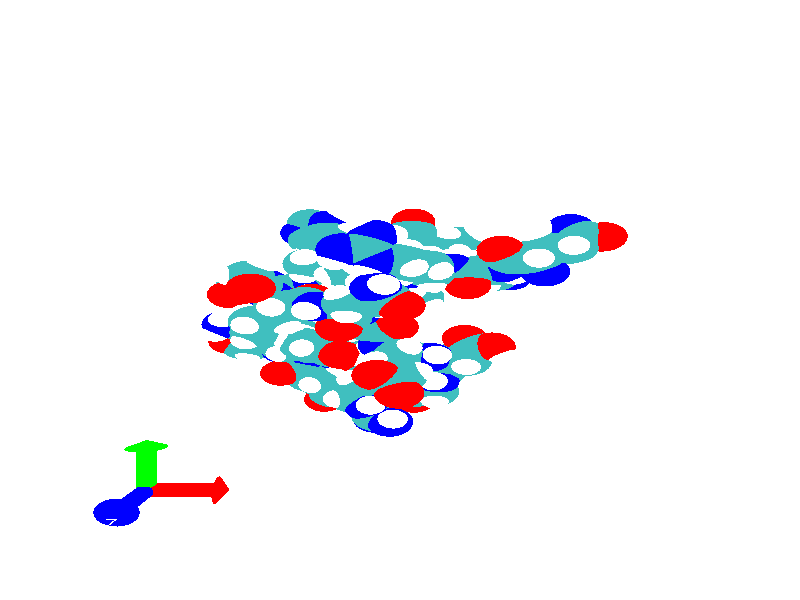 // 
// Molecular graphics export from VMD 1.9.3
// http://www.ks.uiuc.edu/Research/vmd/
// Requires POV-Ray 3.5 or later
// 
// POV 3.x input script : 40-69.pov 
// try povray +W669 +H834 -I40-69.pov -O40-69.pov.tga +P +X +A +FT +C
#if (version < 3.5) 
#error "VMD POV3DisplayDevice has been compiled for POV-Ray 3.5 or above.\nPlease upgrade POV-Ray or recompile VMD."
#end 
#declare VMD_clip_on=array[3] {0, 0, 0};
#declare VMD_clip=array[3];
#declare VMD_scaledclip=array[3];
#declare VMD_line_width=0.0020;
#macro VMDC ( C1 )
  texture { pigment { rgbt C1 }}
#end
#macro VMD_point (P1, R1, C1)
  #local T = texture { finish { ambient 1.0 diffuse 0.0 phong 0.0 specular 0.0 } pigment { C1 } }
  #if(VMD_clip_on[2])
  intersection {
    sphere {P1, R1 texture {T} #if(VMD_clip_on[1]) clipped_by {VMD_clip[1]} #end no_shadow}
    VMD_clip[2]
  }
  #else
  sphere {P1, R1 texture {T} #if(VMD_clip_on[1]) clipped_by {VMD_clip[1]} #end no_shadow}
  #end
#end
#macro VMD_line (P1, P2, C1)
  #local T = texture { finish { ambient 1.0 diffuse 0.0 phong 0.0 specular 0.0 } pigment { C1 } }
  #if(VMD_clip_on[2])
  intersection {
    cylinder {P1, P2, VMD_line_width texture {T} #if(VMD_clip_on[1]) clipped_by {VMD_clip[1]} #end no_shadow}
    VMD_clip[2]
  }
  #else
  cylinder {P1, P2, VMD_line_width texture {T} #if(VMD_clip_on[1]) clipped_by {VMD_clip[1]} #end no_shadow}
  #end
#end
#macro VMD_sphere (P1, R1, C1)
  #local T = texture { pigment { C1 } }
  #if(VMD_clip_on[2])
  intersection {
    sphere {P1, R1 texture {T} #if(VMD_clip_on[1]) clipped_by {VMD_clip[1]} #end no_shadow}
    VMD_clip[2]
  }
  #else
  sphere {P1, R1 texture {T} #if(VMD_clip_on[1]) clipped_by {VMD_clip[1]} #end no_shadow}
  #end
#end
#macro VMD_cylinder (P1, P2, R1, C1, O1)
  #local T = texture { pigment { C1 } }
  #if(VMD_clip_on[2])
  intersection {
    cylinder {P1, P2, R1 #if(O1) open #end texture {T} #if(VMD_clip_on[1]) clipped_by {VMD_clip[1]} #end no_shadow}
    VMD_clip[2]
  }
  #else
  cylinder {P1, P2, R1 #if(O1) open #end texture {T} #if(VMD_clip_on[1]) clipped_by {VMD_clip[1]} #end no_shadow}
  #end
#end
#macro VMD_cone (P1, P2, R1, C1)
  #local T = texture { pigment { C1 } }
  #if(VMD_clip_on[2])
  intersection {
    cone {P1, R1, P2, VMD_line_width texture {T} #if(VMD_clip_on[1]) clipped_by {VMD_clip[1]} #end no_shadow}
    VMD_clip[2]
  }
  #else
  cone {P1, R1, P2, VMD_line_width texture {T} #if(VMD_clip_on[1]) clipped_by {VMD_clip[1]} #end no_shadow}
  #end
#end
#macro VMD_triangle (P1, P2, P3, N1, N2, N3, C1)
  #local T = texture { pigment { C1 } }
  smooth_triangle {P1, N1, P2, N2, P3, N3 texture {T} #if(VMD_clip_on[1]) clipped_by {VMD_clip[1]} #end no_shadow}
#end
#macro VMD_tricolor (P1, P2, P3, N1, N2, N3, C1, C2, C3)
  #local NX = P2-P1;
  #local NY = P3-P1;
  #local NZ = vcross(NX, NY);
  #local T = texture { pigment {
    average pigment_map {
      [1 gradient x color_map {[0 rgb 0] [1 C2*3]}]
      [1 gradient y color_map {[0 rgb 0] [1 C3*3]}]
      [1 gradient z color_map {[0 rgb 0] [1 C1*3]}]
    }
    matrix <1.01,0,1,0,1.01,1,0,0,1,-.002,-.002,-1>
    matrix <NX.x,NX.y,NX.z,NY.x,NY.y,NY.z,NZ.x,NZ.y,NZ.z,P1.x,P1.y,P1.z>
  } }
  smooth_triangle {P1, N1, P2, N2, P3, N3 texture {T} #if(VMD_clip_on[1]) clipped_by {VMD_clip[1]} #end no_shadow}
#end
camera {
  up <0, 6.0000, 0>
  right <4.8129, 0, 0>
  location <0.0000, 0.0000, -2.0000>
  look_at <0.0000, 0.0000, -0.0000>
  direction <-0.0000, -0.0000, 4.0000>
}
light_source { 
  <-0.1000, 0.1000, -1.0000> 
  color rgb<1.000, 1.000, 1.000> 
  parallel 
  point_at <0.0, 0.0, 0.0> 
}
light_source { 
  <1.0000, 2.0000, -0.5000> 
  color rgb<1.000, 1.000, 1.000> 
  parallel 
  point_at <0.0, 0.0, 0.0> 
}
background {
  color rgb<1.000, 1.000, 1.000>
}
fog {
  distance 3.1250 
  fog_type 1 
  color rgb<1.000, 1.000, 1.000> 
} 
#default { texture {
 finish { ambient 0.000 diffuse 0.650 phong 0.1 phong_size 40.000 specular 0.500 }
} }
// VMD: Starting axes output.
VMD_cylinder(<-0.76205,-0.95,-0>,<-0.54955,-0.95,-0>0.0300,rgbt<1.000,0.000,0.000,0.000>,1)
VMD_triangle(<-0.54955041,-0.91527683,0.051966842>,<-0.54955041,-0.92608225,0.057742462>,<-0.51205039,-0.94999999,-0>,<-0.85749292,-0.28583845,-0.4277876>,<-0.85749292,-0.19688898,-0.47533205>,<-0.85639411,-0.24339278,-0.45535591>,rgbt<1.000,0.000,0.000,0.000>)
VMD_triangle(<-0.54955041,-0.91527683,0.051966842>,<-0.54955041,-0.92608225,0.057742462>,<-0.54955041,-0.94999999,-0>,<-0.99999994,0,-0>,<-0.99999994,0,-0>,<-0.99999994,0,-0>,rgbt<1.000,0.000,0.000,0.000>)
VMD_triangle(<-0.54955041,-0.92608225,0.057742462>,<-0.54955041,-0.93780684,0.061299071>,<-0.51205039,-0.94999999,-0>,<-0.85749292,-0.19688898,-0.47533205>,<-0.85749298,-0.10037322,-0.50460982>,<-0.85639399,-0.1498806,-0.49408996>,rgbt<1.000,0.000,0.000,0.000>)
VMD_triangle(<-0.54955041,-0.92608225,0.057742462>,<-0.54955041,-0.93780684,0.061299071>,<-0.54955041,-0.94999999,-0>,<-0.99999994,0,-0>,<-0.99999994,0,-0>,<-0.99999994,0,-0>,rgbt<1.000,0.000,0.000,0.000>)
VMD_triangle(<-0.54955041,-0.93780684,0.061299071>,<-0.54955041,-0.94999999,0.062499993>,<-0.51205039,-0.94999999,-0>,<-0.85749298,-0.10037322,-0.50460982>,<-0.85749286,-5.5951044e-09,-0.51449573>,<-0.85639405,-0.050608572,-0.51383638>,rgbt<1.000,0.000,0.000,0.000>)
VMD_triangle(<-0.54955041,-0.93780684,0.061299071>,<-0.54955041,-0.94999999,0.062499993>,<-0.54955041,-0.94999999,-0>,<-0.99999994,0,-0>,<-0.99999994,0,-0>,<-0.99999994,0,-0>,rgbt<1.000,0.000,0.000,0.000>)
VMD_triangle(<-0.54955041,-0.94999999,0.062499993>,<-0.54955041,-0.96219313,0.061299071>,<-0.51205039,-0.94999999,-0>,<-0.85749286,-5.5951044e-09,-0.51449573>,<-0.85749298,0.10037323,-0.50460982>,<-0.85639399,0.050608557,-0.51383638>,rgbt<1.000,0.000,0.000,0.000>)
VMD_triangle(<-0.54955041,-0.94999999,0.062499993>,<-0.54955041,-0.96219313,0.061299071>,<-0.54955041,-0.94999999,-0>,<-0.99999994,0,-0>,<-0.99999994,0,-0>,<-0.99999994,0,-0>,rgbt<1.000,0.000,0.000,0.000>)
VMD_triangle(<-0.54955041,-0.96219313,0.061299071>,<-0.54955041,-0.97391772,0.057742462>,<-0.51205039,-0.94999999,-0>,<-0.85749298,0.10037323,-0.50460982>,<-0.85749286,0.19688904,-0.47533205>,<-0.85639405,0.14988065,-0.49408999>,rgbt<1.000,0.000,0.000,0.000>)
VMD_triangle(<-0.54955041,-0.96219313,0.061299071>,<-0.54955041,-0.97391772,0.057742462>,<-0.54955041,-0.94999999,-0>,<-0.99999994,0,-0>,<-0.99999994,0,-0>,<-0.99999994,0,-0>,rgbt<1.000,0.000,0.000,0.000>)
VMD_triangle(<-0.54955041,-0.97391772,0.057742462>,<-0.54955041,-0.98472309,0.051966842>,<-0.51205039,-0.94999999,-0>,<-0.85749286,0.19688904,-0.47533205>,<-0.85749286,0.28583854,-0.42778766>,<-0.85639405,0.24339287,-0.45535594>,rgbt<1.000,0.000,0.000,0.000>)
VMD_triangle(<-0.54955041,-0.97391772,0.057742462>,<-0.54955041,-0.98472309,0.051966842>,<-0.54955041,-0.94999999,-0>,<-0.99999994,0,-0>,<-0.99999994,0,-0>,<-0.99999994,0,-0>,rgbt<1.000,0.000,0.000,0.000>)
VMD_triangle(<-0.54955041,-0.98472309,0.051966842>,<-0.54955041,-0.99419415,0.044194169>,<-0.51205039,-0.94999999,-0>,<-0.85749286,0.28583854,-0.42778766>,<-0.85749292,0.36380336,-0.36380357>,<-0.85639399,0.3275516,-0.39912295>,rgbt<1.000,0.000,0.000,0.000>)
VMD_triangle(<-0.54955041,-0.98472309,0.051966842>,<-0.54955041,-0.99419415,0.044194169>,<-0.54955041,-0.94999999,-0>,<-0.99999994,0,-0>,<-0.99999994,0,-0>,<-0.99999994,0,-0>,rgbt<1.000,0.000,0.000,0.000>)
VMD_triangle(<-0.54955041,-0.99419415,0.044194169>,<-0.54955041,-1.0019668,0.03472314>,<-0.51205039,-0.94999999,-0>,<-0.85749292,0.36380336,-0.36380357>,<-0.8574928,0.42778748,-0.28583848>,<-0.85639399,0.39912269,-0.32755175>,rgbt<1.000,0.000,0.000,0.000>)
VMD_triangle(<-0.54955041,-0.99419415,0.044194169>,<-0.54955041,-1.0019668,0.03472314>,<-0.54955041,-0.94999999,-0>,<-0.99999994,0,-0>,<-0.99999994,0,-0>,<-0.99999994,0,-0>,rgbt<1.000,0.000,0.000,0.000>)
VMD_triangle(<-0.54955041,-1.0019668,0.03472314>,<-0.54955041,-1.0077424,0.023917718>,<-0.51205039,-0.94999999,-0>,<-0.8574928,0.42778748,-0.28583848>,<-0.85749286,0.47533208,-0.19688906>,<-0.85639405,0.455356,-0.24339274>,rgbt<1.000,0.000,0.000,0.000>)
VMD_triangle(<-0.54955041,-1.0019668,0.03472314>,<-0.54955041,-1.0077424,0.023917718>,<-0.54955041,-0.94999999,-0>,<-0.99999994,0,-0>,<-0.99999994,0,-0>,<-0.99999994,0,-0>,rgbt<1.000,0.000,0.000,0.000>)
VMD_triangle(<-0.54955041,-1.0077424,0.023917718>,<-0.54955041,-1.011299,0.012193143>,<-0.51205039,-0.94999999,-0>,<-0.85749286,0.47533208,-0.19688906>,<-0.85749292,0.50460982,-0.10037328>,<-0.85639405,0.49408996,-0.14988077>,rgbt<1.000,0.000,0.000,0.000>)
VMD_triangle(<-0.54955041,-1.0077424,0.023917718>,<-0.54955041,-1.011299,0.012193143>,<-0.54955041,-0.94999999,-0>,<-0.99999994,0,-0>,<-0.99999994,0,-0>,<-0.99999994,0,-0>,rgbt<1.000,0.000,0.000,0.000>)
VMD_triangle(<-0.54955041,-1.011299,0.012193143>,<-0.54955041,-1.0124999,-1.8626451e-09>,<-0.51205039,-0.94999999,-0>,<-0.85749292,0.50460982,-0.10037328>,<-0.85749286,0.51449573,-1.1190209e-08>,<-0.85639399,0.51383638,-0.050608557>,rgbt<1.000,0.000,0.000,0.000>)
VMD_triangle(<-0.54955041,-1.011299,0.012193143>,<-0.54955041,-1.0124999,-1.8626451e-09>,<-0.54955041,-0.94999999,-0>,<-0.99999994,0,-0>,<-0.99999994,0,-0>,<-0.99999994,0,-0>,rgbt<1.000,0.000,0.000,0.000>)
VMD_triangle(<-0.54955041,-1.0124999,-1.8626451e-09>,<-0.54955041,-1.011299,-0.012193151>,<-0.51205039,-0.94999999,-0>,<-0.85749286,0.51449573,-1.1190209e-08>,<-0.85749298,0.50460988,0.10037316>,<-0.85639405,0.51383644,0.050608542>,rgbt<1.000,0.000,0.000,0.000>)
VMD_triangle(<-0.54955041,-1.0124999,-1.8626451e-09>,<-0.54955041,-1.011299,-0.012193151>,<-0.54955041,-0.94999999,-0>,<-0.99999994,0,-0>,<-0.99999994,0,-0>,<-0.99999994,0,-0>,rgbt<1.000,0.000,0.000,0.000>)
VMD_triangle(<-0.54955041,-1.011299,-0.012193151>,<-0.54955041,-1.0077424,-0.023917725>,<-0.51205039,-0.94999999,-0>,<-0.85749298,0.50460988,0.10037316>,<-0.85749304,0.47533202,0.19688903>,<-0.85639405,0.49408996,0.1498805>,rgbt<1.000,0.000,0.000,0.000>)
VMD_triangle(<-0.54955041,-1.011299,-0.012193151>,<-0.54955041,-1.0077424,-0.023917725>,<-0.54955041,-0.94999999,-0>,<-0.99999994,0,-0>,<-0.99999994,0,-0>,<-0.99999994,0,-0>,rgbt<1.000,0.000,0.000,0.000>)
VMD_triangle(<-0.54955041,-1.0077424,-0.023917725>,<-0.54955041,-1.0019668,-0.034723148>,<-0.51205039,-0.94999999,-0>,<-0.85749304,0.47533202,0.19688903>,<-0.85749292,0.42778742,0.28583866>,<-0.85639411,0.45535576,0.24339291>,rgbt<1.000,0.000,0.000,0.000>)
VMD_triangle(<-0.54955041,-1.0077424,-0.023917725>,<-0.54955041,-1.0019668,-0.034723148>,<-0.54955041,-0.94999999,-0>,<-0.99999994,0,-0>,<-0.99999994,0,-0>,<-0.99999994,0,-0>,rgbt<1.000,0.000,0.000,0.000>)
VMD_triangle(<-0.54955041,-1.0019668,-0.034723148>,<-0.54955041,-0.99419415,-0.044194184>,<-0.51205039,-0.94999999,-0>,<-0.85749292,0.42778742,0.28583866>,<-0.85749286,0.36380327,0.36380363>,<-0.85639393,0.39912269,0.32755181>,rgbt<1.000,0.000,0.000,0.000>)
VMD_triangle(<-0.54955041,-1.0019668,-0.034723148>,<-0.54955041,-0.99419415,-0.044194184>,<-0.54955041,-0.94999999,-0>,<-0.99999994,0,-0>,<-0.99999994,0,-0>,<-0.99999994,0,-0>,rgbt<1.000,0.000,0.000,0.000>)
VMD_triangle(<-0.54955041,-0.99419415,-0.044194184>,<-0.54955041,-0.98472309,-0.051966857>,<-0.51205039,-0.94999999,-0>,<-0.85749286,0.36380327,0.36380363>,<-0.85749286,0.28583831,0.42778772>,<-0.85639411,0.32755148,0.39912307>,rgbt<1.000,0.000,0.000,0.000>)
VMD_triangle(<-0.54955041,-0.99419415,-0.044194184>,<-0.54955041,-0.98472309,-0.051966857>,<-0.54955041,-0.94999999,-0>,<-0.99999994,0,-0>,<-0.99999994,0,-0>,<-0.99999994,0,-0>,rgbt<1.000,0.000,0.000,0.000>)
VMD_triangle(<-0.54955041,-0.98472309,-0.051966857>,<-0.54955041,-0.97391766,-0.057742476>,<-0.51205039,-0.94999999,-0>,<-0.85749286,0.28583831,0.42778772>,<-0.85749286,0.19688876,0.47533217>,<-0.85639405,0.24339262,0.45535606>,rgbt<1.000,0.000,0.000,0.000>)
VMD_triangle(<-0.54955041,-0.98472309,-0.051966857>,<-0.54955041,-0.97391766,-0.057742476>,<-0.54955041,-0.94999999,-0>,<-0.99999994,0,-0>,<-0.99999994,0,-0>,<-0.99999994,0,-0>,rgbt<1.000,0.000,0.000,0.000>)
VMD_triangle(<-0.54955041,-0.97391766,-0.057742476>,<-0.54955041,-0.96219307,-0.061299078>,<-0.51205039,-0.94999999,-0>,<-0.85749286,0.19688876,0.47533217>,<-0.85749286,0.10037292,0.50460988>,<-0.85639405,0.1498803,0.49409008>,rgbt<1.000,0.000,0.000,0.000>)
VMD_triangle(<-0.54955041,-0.97391766,-0.057742476>,<-0.54955041,-0.96219307,-0.061299078>,<-0.54955041,-0.94999999,-0>,<-0.99999994,0,-0>,<-0.99999994,0,-0>,<-0.99999994,0,-0>,rgbt<1.000,0.000,0.000,0.000>)
VMD_triangle(<-0.54955041,-0.96219307,-0.061299078>,<-0.54955041,-0.94999993,-0.062499993>,<-0.51205039,-0.94999999,-0>,<-0.85749286,0.10037292,0.50460988>,<-0.85749286,-2.6483497e-07,0.51449573>,<-0.85639405,0.050608281,0.51383644>,rgbt<1.000,0.000,0.000,0.000>)
VMD_triangle(<-0.54955041,-0.96219307,-0.061299078>,<-0.54955041,-0.94999993,-0.062499993>,<-0.54955041,-0.94999999,-0>,<-0.99999994,0,-0>,<-0.99999994,0,-0>,<-0.99999994,0,-0>,rgbt<1.000,0.000,0.000,0.000>)
VMD_triangle(<-0.54955041,-0.94999993,-0.062499993>,<-0.54955041,-0.93780679,-0.061299063>,<-0.51205039,-0.94999999,-0>,<-0.85749286,-2.6483497e-07,0.51449573>,<-0.85749298,-0.10037369,0.50460976>,<-0.85639405,-0.050608814,0.51383638>,rgbt<1.000,0.000,0.000,0.000>)
VMD_triangle(<-0.54955041,-0.94999993,-0.062499993>,<-0.54955041,-0.93780679,-0.061299063>,<-0.54955041,-0.94999999,-0>,<-0.99999994,0,-0>,<-0.99999994,0,-0>,<-0.99999994,0,-0>,rgbt<1.000,0.000,0.000,0.000>)
VMD_triangle(<-0.54955041,-0.93780679,-0.061299063>,<-0.54955041,-0.92608225,-0.057742439>,<-0.51205039,-0.94999999,-0>,<-0.85749298,-0.10037369,0.50460976>,<-0.85749286,-0.19688949,0.47533187>,<-0.85639405,-0.14988129,0.49408984>,rgbt<1.000,0.000,0.000,0.000>)
VMD_triangle(<-0.54955041,-0.93780679,-0.061299063>,<-0.54955041,-0.92608225,-0.057742439>,<-0.54955041,-0.94999999,-0>,<-0.99999994,0,-0>,<-0.99999994,0,-0>,<-0.99999994,0,-0>,rgbt<1.000,0.000,0.000,0.000>)
VMD_triangle(<-0.54955041,-0.92608225,-0.057742439>,<-0.54955041,-0.91527683,-0.051966809>,<-0.51205039,-0.94999999,-0>,<-0.85749286,-0.19688949,0.47533187>,<-0.8574928,-0.28583875,0.42778727>,<-0.85639399,-0.24339311,0.4553557>,rgbt<1.000,0.000,0.000,0.000>)
VMD_triangle(<-0.54955041,-0.92608225,-0.057742439>,<-0.54955041,-0.91527683,-0.051966809>,<-0.54955041,-0.94999999,-0>,<-0.99999994,0,-0>,<-0.99999994,0,-0>,<-0.99999994,0,-0>,rgbt<1.000,0.000,0.000,0.000>)
VMD_triangle(<-0.54955041,-0.91527683,-0.051966809>,<-0.54955041,-0.90580577,-0.044194125>,<-0.51205039,-0.94999999,-0>,<-0.8574928,-0.28583875,0.42778727>,<-0.85749286,-0.36380371,0.36380306>,<-0.85639399,-0.32755187,0.39912254>,rgbt<1.000,0.000,0.000,0.000>)
VMD_triangle(<-0.54955041,-0.91527683,-0.051966809>,<-0.54955041,-0.90580577,-0.044194125>,<-0.54955041,-0.94999999,-0>,<-0.99999994,0,-0>,<-0.99999994,0,-0>,<-0.99999994,0,-0>,rgbt<1.000,0.000,0.000,0.000>)
VMD_triangle(<-0.54955041,-0.90580577,-0.044194125>,<-0.54955041,-0.89803308,-0.034723077>,<-0.51205039,-0.94999999,-0>,<-0.85749286,-0.36380371,0.36380306>,<-0.85749292,-0.4277879,0.28583801>,<-0.85639405,-0.39912319,0.32755128>,rgbt<1.000,0.000,0.000,0.000>)
VMD_triangle(<-0.54955041,-0.90580577,-0.044194125>,<-0.54955041,-0.89803308,-0.034723077>,<-0.54955041,-0.94999999,-0>,<-0.99999994,0,-0>,<-0.99999994,0,-0>,<-0.99999994,0,-0>,rgbt<1.000,0.000,0.000,0.000>)
VMD_triangle(<-0.54955041,-0.89803308,-0.034723077>,<-0.54955041,-0.89225751,-0.023917641>,<-0.51205039,-0.94999999,-0>,<-0.85749292,-0.4277879,0.28583801>,<-0.85749286,-0.47533229,0.19688842>,<-0.85639411,-0.45535621,0.24339221>,rgbt<1.000,0.000,0.000,0.000>)
VMD_triangle(<-0.54955041,-0.89803308,-0.034723077>,<-0.54955041,-0.89225751,-0.023917641>,<-0.54955041,-0.94999999,-0>,<-0.99999994,0,-0>,<-0.99999994,0,-0>,<-0.99999994,0,-0>,rgbt<1.000,0.000,0.000,0.000>)
VMD_triangle(<-0.54955041,-0.89225751,-0.023917641>,<-0.54955041,-0.8887009,-0.012193067>,<-0.51205039,-0.94999999,-0>,<-0.85749286,-0.47533229,0.19688842>,<-0.85749298,-0.50461,0.10037266>,<-0.85639405,-0.49409017,0.14988004>,rgbt<1.000,0.000,0.000,0.000>)
VMD_triangle(<-0.54955041,-0.89225751,-0.023917641>,<-0.54955041,-0.8887009,-0.012193067>,<-0.54955041,-0.94999999,-0>,<-0.99999994,0,-0>,<-0.99999994,0,-0>,<-0.99999994,0,-0>,rgbt<1.000,0.000,0.000,0.000>)
VMD_triangle(<-0.54955041,-0.8887009,-0.012193067>,<-0.54955041,-0.88749999,8.3819032e-08>,<-0.51205039,-0.94999999,-0>,<-0.85749298,-0.50461,0.10037266>,<-0.85749286,-0.51449573,-6.6581742e-07>,<-0.85639405,-0.5138365,0.05060802>,rgbt<1.000,0.000,0.000,0.000>)
VMD_triangle(<-0.54955041,-0.8887009,-0.012193067>,<-0.54955041,-0.88749999,8.3819032e-08>,<-0.54955041,-0.94999999,-0>,<-0.99999994,0,-0>,<-0.99999994,0,-0>,<-0.99999994,0,-0>,rgbt<1.000,0.000,0.000,0.000>)
VMD_triangle(<-0.54955041,-0.88749999,8.3819032e-08>,<-0.54955041,-0.88870096,0.012193227>,<-0.51205039,-0.94999999,-0>,<-0.85749286,-0.51449573,-6.6581742e-07>,<-0.85749298,-0.50460976,-0.10037381>,<-0.85639399,-0.51383632,-0.050609343>,rgbt<1.000,0.000,0.000,0.000>)
VMD_triangle(<-0.54955041,-0.88749999,8.3819032e-08>,<-0.54955041,-0.88870096,0.012193227>,<-0.54955041,-0.94999999,-0>,<-0.99999994,0,-0>,<-0.99999994,0,-0>,<-0.99999994,0,-0>,rgbt<1.000,0.000,0.000,0.000>)
VMD_triangle(<-0.54955041,-0.88870096,0.012193227>,<-0.54955041,-0.89225757,0.023917798>,<-0.51205039,-0.94999999,-0>,<-0.85749298,-0.50460976,-0.10037381>,<-0.85749298,-0.4753319,-0.19688962>,<-0.85639411,-0.49408984,-0.14988102>,rgbt<1.000,0.000,0.000,0.000>)
VMD_triangle(<-0.54955041,-0.88870096,0.012193227>,<-0.54955041,-0.89225757,0.023917798>,<-0.54955041,-0.94999999,-0>,<-0.99999994,0,-0>,<-0.99999994,0,-0>,<-0.99999994,0,-0>,rgbt<1.000,0.000,0.000,0.000>)
VMD_triangle(<-0.54955041,-0.89225757,0.023917798>,<-0.54955041,-0.8980332,0.034723215>,<-0.51205039,-0.94999999,-0>,<-0.85749298,-0.4753319,-0.19688962>,<-0.85749286,-0.4277871,-0.2858392>,<-0.85639411,-0.45535564,-0.2433936>,rgbt<1.000,0.000,0.000,0.000>)
VMD_triangle(<-0.54955041,-0.89225757,0.023917798>,<-0.54955041,-0.8980332,0.034723215>,<-0.54955041,-0.94999999,-0>,<-0.99999994,0,-0>,<-0.99999994,0,-0>,<-0.99999994,0,-0>,rgbt<1.000,0.000,0.000,0.000>)
VMD_triangle(<-0.54955041,-0.8980332,0.034723215>,<-0.54955041,-0.90580589,0.04419424>,<-0.51205039,-0.94999999,-0>,<-0.85749286,-0.4277871,-0.2858392>,<-0.85749298,-0.36380282,-0.36380407>,<-0.85639405,-0.39912227,-0.32755232>,rgbt<1.000,0.000,0.000,0.000>)
VMD_triangle(<-0.54955041,-0.8980332,0.034723215>,<-0.54955041,-0.90580589,0.04419424>,<-0.54955041,-0.94999999,-0>,<-0.99999994,0,-0>,<-0.99999994,0,-0>,<-0.99999994,0,-0>,rgbt<1.000,0.000,0.000,0.000>)
VMD_triangle(<-0.54955041,-0.90580589,0.04419424>,<-0.54955041,-0.91527694,0.051966902>,<-0.51205039,-0.94999999,-0>,<-0.85749298,-0.36380282,-0.36380407>,<-0.85749286,-0.2858378,-0.42778811>,<-0.85639405,-0.32755092,-0.39912337>,rgbt<1.000,0.000,0.000,0.000>)
VMD_triangle(<-0.54955041,-0.90580589,0.04419424>,<-0.54955041,-0.91527694,0.051966902>,<-0.54955041,-0.94999999,-0>,<-0.99999994,0,-0>,<-0.99999994,0,-0>,<-0.99999994,0,-0>,rgbt<1.000,0.000,0.000,0.000>)
VMD_cylinder(<-0.76205,-0.95,-0>,<-0.76205,-0.7375,-0>0.0300,rgbt<0.000,1.000,0.000,0.000>,1)
VMD_triangle(<-0.79677355,-0.73749995,0.051966842>,<-0.78596812,-0.73749995,0.057742462>,<-0.76205039,-0.69999999,-0>,<0.28583845,-0.85749292,-0.4277876>,<0.19688901,-0.85749298,-0.47533208>,<0.24339278,-0.85639411,-0.45535591>,rgbt<0.000,1.000,0.000,0.000>)
VMD_triangle(<-0.79677355,-0.73749995,0.051966842>,<-0.78596812,-0.73749995,0.057742462>,<-0.76205039,-0.73749995,-0>,<0,-0.99999994,-0>,<0,-0.99999994,-0>,<0,-0.99999994,-0>,rgbt<0.000,1.000,0.000,0.000>)
VMD_triangle(<-0.78596812,-0.73749995,0.057742462>,<-0.77424353,-0.73749995,0.061299071>,<-0.76205039,-0.69999999,-0>,<0.19688901,-0.85749298,-0.47533208>,<0.10037322,-0.85749298,-0.50460982>,<0.1498806,-0.85639399,-0.49408996>,rgbt<0.000,1.000,0.000,0.000>)
VMD_triangle(<-0.78596812,-0.73749995,0.057742462>,<-0.77424353,-0.73749995,0.061299071>,<-0.76205039,-0.73749995,-0>,<0,-0.99999994,-0>,<0,-0.99999994,-0>,<0,-0.99999994,-0>,rgbt<0.000,1.000,0.000,0.000>)
VMD_triangle(<-0.77424353,-0.73749995,0.061299071>,<-0.76205039,-0.73749995,0.062499993>,<-0.76205039,-0.69999999,-0>,<0.10037322,-0.85749298,-0.50460982>,<5.5951044e-09,-0.85749286,-0.51449573>,<0.050608572,-0.85639405,-0.51383638>,rgbt<0.000,1.000,0.000,0.000>)
VMD_triangle(<-0.77424353,-0.73749995,0.061299071>,<-0.76205039,-0.73749995,0.062499993>,<-0.76205039,-0.73749995,-0>,<0,-0.99999994,-0>,<0,-0.99999994,-0>,<0,-0.99999994,-0>,rgbt<0.000,1.000,0.000,0.000>)
VMD_triangle(<-0.76205039,-0.73749995,0.062499993>,<-0.74985725,-0.73749995,0.061299071>,<-0.76205039,-0.69999999,-0>,<5.5951044e-09,-0.85749286,-0.51449573>,<-0.10037323,-0.85749298,-0.50460982>,<-0.050608557,-0.85639399,-0.51383638>,rgbt<0.000,1.000,0.000,0.000>)
VMD_triangle(<-0.76205039,-0.73749995,0.062499993>,<-0.74985725,-0.73749995,0.061299071>,<-0.76205039,-0.73749995,-0>,<0,-0.99999994,-0>,<0,-0.99999994,-0>,<0,-0.99999994,-0>,rgbt<0.000,1.000,0.000,0.000>)
VMD_triangle(<-0.74985725,-0.73749995,0.061299071>,<-0.73813266,-0.73749995,0.057742462>,<-0.76205039,-0.69999999,-0>,<-0.10037323,-0.85749298,-0.50460982>,<-0.19688904,-0.85749286,-0.47533205>,<-0.14988065,-0.85639405,-0.49408999>,rgbt<0.000,1.000,0.000,0.000>)
VMD_triangle(<-0.74985725,-0.73749995,0.061299071>,<-0.73813266,-0.73749995,0.057742462>,<-0.76205039,-0.73749995,-0>,<0,-0.99999994,-0>,<0,-0.99999994,-0>,<0,-0.99999994,-0>,rgbt<0.000,1.000,0.000,0.000>)
VMD_triangle(<-0.73813266,-0.73749995,0.057742462>,<-0.72732729,-0.73749995,0.051966842>,<-0.76205039,-0.69999999,-0>,<-0.19688904,-0.85749286,-0.47533205>,<-0.28583854,-0.85749286,-0.42778766>,<-0.24339287,-0.85639405,-0.45535594>,rgbt<0.000,1.000,0.000,0.000>)
VMD_triangle(<-0.73813266,-0.73749995,0.057742462>,<-0.72732729,-0.73749995,0.051966842>,<-0.76205039,-0.73749995,-0>,<0,-0.99999994,-0>,<0,-0.99999994,-0>,<0,-0.99999994,-0>,rgbt<0.000,1.000,0.000,0.000>)
VMD_triangle(<-0.72732729,-0.73749995,0.051966842>,<-0.71785623,-0.73749995,0.044194169>,<-0.76205039,-0.69999999,-0>,<-0.28583854,-0.85749286,-0.42778766>,<-0.36380336,-0.85749292,-0.36380357>,<-0.3275516,-0.85639399,-0.39912295>,rgbt<0.000,1.000,0.000,0.000>)
VMD_triangle(<-0.72732729,-0.73749995,0.051966842>,<-0.71785623,-0.73749995,0.044194169>,<-0.76205039,-0.73749995,-0>,<0,-0.99999994,-0>,<0,-0.99999994,-0>,<0,-0.99999994,-0>,rgbt<0.000,1.000,0.000,0.000>)
VMD_triangle(<-0.71785623,-0.73749995,0.044194169>,<-0.71008354,-0.73749995,0.03472314>,<-0.76205039,-0.69999999,-0>,<-0.36380336,-0.85749292,-0.36380357>,<-0.42778757,-0.85749298,-0.28583854>,<-0.39912269,-0.85639399,-0.32755175>,rgbt<0.000,1.000,0.000,0.000>)
VMD_triangle(<-0.71785623,-0.73749995,0.044194169>,<-0.71008354,-0.73749995,0.03472314>,<-0.76205039,-0.73749995,-0>,<0,-0.99999994,-0>,<0,-0.99999994,-0>,<0,-0.99999994,-0>,rgbt<0.000,1.000,0.000,0.000>)
VMD_triangle(<-0.71008354,-0.73749995,0.03472314>,<-0.70430791,-0.73749995,0.023917718>,<-0.76205039,-0.69999999,-0>,<-0.42778757,-0.85749298,-0.28583854>,<-0.47533205,-0.85749286,-0.19688904>,<-0.455356,-0.85639405,-0.24339274>,rgbt<0.000,1.000,0.000,0.000>)
VMD_triangle(<-0.71008354,-0.73749995,0.03472314>,<-0.70430791,-0.73749995,0.023917718>,<-0.76205039,-0.73749995,-0>,<0,-0.99999994,-0>,<0,-0.99999994,-0>,<0,-0.99999994,-0>,rgbt<0.000,1.000,0.000,0.000>)
VMD_triangle(<-0.70430791,-0.73749995,0.023917718>,<-0.7007513,-0.73749995,0.012193143>,<-0.76205039,-0.69999999,-0>,<-0.47533205,-0.85749286,-0.19688904>,<-0.50460982,-0.85749298,-0.10037329>,<-0.4940899,-0.85639399,-0.14988075>,rgbt<0.000,1.000,0.000,0.000>)
VMD_triangle(<-0.70430791,-0.73749995,0.023917718>,<-0.7007513,-0.73749995,0.012193143>,<-0.76205039,-0.73749995,-0>,<0,-0.99999994,-0>,<0,-0.99999994,-0>,<0,-0.99999994,-0>,rgbt<0.000,1.000,0.000,0.000>)
VMD_triangle(<-0.7007513,-0.73749995,0.012193143>,<-0.69955039,-0.73749995,-1.8626451e-09>,<-0.76205039,-0.69999999,-0>,<-0.50460982,-0.85749298,-0.10037329>,<-0.51449573,-0.85749286,-1.1190209e-08>,<-0.51383638,-0.85639399,-0.050608557>,rgbt<0.000,1.000,0.000,0.000>)
VMD_triangle(<-0.7007513,-0.73749995,0.012193143>,<-0.69955039,-0.73749995,-1.8626451e-09>,<-0.76205039,-0.73749995,-0>,<0,-0.99999994,-0>,<0,-0.99999994,-0>,<0,-0.99999994,-0>,rgbt<0.000,1.000,0.000,0.000>)
VMD_triangle(<-0.69955039,-0.73749995,-1.8626451e-09>,<-0.7007513,-0.73749995,-0.012193151>,<-0.76205039,-0.69999999,-0>,<-0.51449573,-0.85749286,-1.1190209e-08>,<-0.50460988,-0.85749298,0.10037316>,<-0.51383644,-0.85639405,0.050608542>,rgbt<0.000,1.000,0.000,0.000>)
VMD_triangle(<-0.69955039,-0.73749995,-1.8626451e-09>,<-0.7007513,-0.73749995,-0.012193151>,<-0.76205039,-0.73749995,-0>,<0,-0.99999994,-0>,<0,-0.99999994,-0>,<0,-0.99999994,-0>,rgbt<0.000,1.000,0.000,0.000>)
VMD_triangle(<-0.7007513,-0.73749995,-0.012193151>,<-0.70430791,-0.73749995,-0.023917725>,<-0.76205039,-0.69999999,-0>,<-0.50460988,-0.85749298,0.10037316>,<-0.47533202,-0.85749304,0.19688903>,<-0.49408996,-0.85639405,0.1498805>,rgbt<0.000,1.000,0.000,0.000>)
VMD_triangle(<-0.7007513,-0.73749995,-0.012193151>,<-0.70430791,-0.73749995,-0.023917725>,<-0.76205039,-0.73749995,-0>,<0,-0.99999994,-0>,<0,-0.99999994,-0>,<0,-0.99999994,-0>,rgbt<0.000,1.000,0.000,0.000>)
VMD_triangle(<-0.70430791,-0.73749995,-0.023917725>,<-0.71008354,-0.73749995,-0.034723148>,<-0.76205039,-0.69999999,-0>,<-0.47533202,-0.85749304,0.19688903>,<-0.42778742,-0.85749292,0.28583866>,<-0.45535576,-0.85639411,0.24339291>,rgbt<0.000,1.000,0.000,0.000>)
VMD_triangle(<-0.70430791,-0.73749995,-0.023917725>,<-0.71008354,-0.73749995,-0.034723148>,<-0.76205039,-0.73749995,-0>,<0,-0.99999994,-0>,<0,-0.99999994,-0>,<0,-0.99999994,-0>,rgbt<0.000,1.000,0.000,0.000>)
VMD_triangle(<-0.71008354,-0.73749995,-0.034723148>,<-0.71785623,-0.73749995,-0.044194184>,<-0.76205039,-0.69999999,-0>,<-0.42778742,-0.85749292,0.28583866>,<-0.3638033,-0.85749286,0.36380363>,<-0.39912269,-0.85639393,0.32755181>,rgbt<0.000,1.000,0.000,0.000>)
VMD_triangle(<-0.71008354,-0.73749995,-0.034723148>,<-0.71785623,-0.73749995,-0.044194184>,<-0.76205039,-0.73749995,-0>,<0,-0.99999994,-0>,<0,-0.99999994,-0>,<0,-0.99999994,-0>,rgbt<0.000,1.000,0.000,0.000>)
VMD_triangle(<-0.71785623,-0.73749995,-0.044194184>,<-0.72732729,-0.73749995,-0.051966857>,<-0.76205039,-0.69999999,-0>,<-0.3638033,-0.85749286,0.36380363>,<-0.28583837,-0.85749292,0.42778778>,<-0.32755148,-0.85639399,0.39912304>,rgbt<0.000,1.000,0.000,0.000>)
VMD_triangle(<-0.71785623,-0.73749995,-0.044194184>,<-0.72732729,-0.73749995,-0.051966857>,<-0.76205039,-0.73749995,-0>,<0,-0.99999994,-0>,<0,-0.99999994,-0>,<0,-0.99999994,-0>,rgbt<0.000,1.000,0.000,0.000>)
VMD_triangle(<-0.72732729,-0.73749995,-0.051966857>,<-0.73813272,-0.73749995,-0.057742476>,<-0.76205039,-0.69999999,-0>,<-0.28583837,-0.85749292,0.42778778>,<-0.19688876,-0.85749286,0.47533217>,<-0.24339262,-0.85639405,0.45535606>,rgbt<0.000,1.000,0.000,0.000>)
VMD_triangle(<-0.72732729,-0.73749995,-0.051966857>,<-0.73813272,-0.73749995,-0.057742476>,<-0.76205039,-0.73749995,-0>,<0,-0.99999994,-0>,<0,-0.99999994,-0>,<0,-0.99999994,-0>,rgbt<0.000,1.000,0.000,0.000>)
VMD_triangle(<-0.73813272,-0.73749995,-0.057742476>,<-0.74985731,-0.73749995,-0.061299078>,<-0.76205039,-0.69999999,-0>,<-0.19688876,-0.85749286,0.47533217>,<-0.10037292,-0.85749286,0.50460988>,<-0.1498803,-0.85639405,0.49409008>,rgbt<0.000,1.000,0.000,0.000>)
VMD_triangle(<-0.73813272,-0.73749995,-0.057742476>,<-0.74985731,-0.73749995,-0.061299078>,<-0.76205039,-0.73749995,-0>,<0,-0.99999994,-0>,<0,-0.99999994,-0>,<0,-0.99999994,-0>,rgbt<0.000,1.000,0.000,0.000>)
VMD_triangle(<-0.74985731,-0.73749995,-0.061299078>,<-0.76205045,-0.73749995,-0.062499993>,<-0.76205039,-0.69999999,-0>,<-0.10037292,-0.85749286,0.50460988>,<2.6483497e-07,-0.85749286,0.51449573>,<-0.050608281,-0.85639405,0.51383644>,rgbt<0.000,1.000,0.000,0.000>)
VMD_triangle(<-0.74985731,-0.73749995,-0.061299078>,<-0.76205045,-0.73749995,-0.062499993>,<-0.76205039,-0.73749995,-0>,<0,-0.99999994,-0>,<0,-0.99999994,-0>,<0,-0.99999994,-0>,rgbt<0.000,1.000,0.000,0.000>)
VMD_triangle(<-0.76205045,-0.73749995,-0.062499993>,<-0.77424359,-0.73749995,-0.061299063>,<-0.76205039,-0.69999999,-0>,<2.6483497e-07,-0.85749286,0.51449573>,<0.10037368,-0.85749286,0.5046097>,<0.050608814,-0.85639405,0.51383638>,rgbt<0.000,1.000,0.000,0.000>)
VMD_triangle(<-0.76205045,-0.73749995,-0.062499993>,<-0.77424359,-0.73749995,-0.061299063>,<-0.76205039,-0.73749995,-0>,<0,-0.99999994,-0>,<0,-0.99999994,-0>,<0,-0.99999994,-0>,rgbt<0.000,1.000,0.000,0.000>)
VMD_triangle(<-0.77424359,-0.73749995,-0.061299063>,<-0.78596812,-0.73749995,-0.057742439>,<-0.76205039,-0.69999999,-0>,<0.10037368,-0.85749286,0.5046097>,<0.19688949,-0.85749286,0.47533187>,<0.14988129,-0.85639405,0.49408984>,rgbt<0.000,1.000,0.000,0.000>)
VMD_triangle(<-0.77424359,-0.73749995,-0.061299063>,<-0.78596812,-0.73749995,-0.057742439>,<-0.76205039,-0.73749995,-0>,<0,-0.99999994,-0>,<0,-0.99999994,-0>,<0,-0.99999994,-0>,rgbt<0.000,1.000,0.000,0.000>)
VMD_triangle(<-0.78596812,-0.73749995,-0.057742439>,<-0.79677355,-0.73749995,-0.051966809>,<-0.76205039,-0.69999999,-0>,<0.19688949,-0.85749286,0.47533187>,<0.28583875,-0.8574928,0.42778727>,<0.24339311,-0.85639399,0.4553557>,rgbt<0.000,1.000,0.000,0.000>)
VMD_triangle(<-0.78596812,-0.73749995,-0.057742439>,<-0.79677355,-0.73749995,-0.051966809>,<-0.76205039,-0.73749995,-0>,<0,-0.99999994,-0>,<0,-0.99999994,-0>,<0,-0.99999994,-0>,rgbt<0.000,1.000,0.000,0.000>)
VMD_triangle(<-0.79677355,-0.73749995,-0.051966809>,<-0.80624461,-0.73749995,-0.044194125>,<-0.76205039,-0.69999999,-0>,<0.28583875,-0.8574928,0.42778727>,<0.36380371,-0.85749286,0.36380306>,<0.32755187,-0.85639399,0.39912254>,rgbt<0.000,1.000,0.000,0.000>)
VMD_triangle(<-0.79677355,-0.73749995,-0.051966809>,<-0.80624461,-0.73749995,-0.044194125>,<-0.76205039,-0.73749995,-0>,<0,-0.99999994,-0>,<0,-0.99999994,-0>,<0,-0.99999994,-0>,rgbt<0.000,1.000,0.000,0.000>)
VMD_triangle(<-0.80624461,-0.73749995,-0.044194125>,<-0.8140173,-0.73749995,-0.034723077>,<-0.76205039,-0.69999999,-0>,<0.36380371,-0.85749286,0.36380306>,<0.4277879,-0.85749292,0.28583801>,<0.39912319,-0.85639405,0.32755128>,rgbt<0.000,1.000,0.000,0.000>)
VMD_triangle(<-0.80624461,-0.73749995,-0.044194125>,<-0.8140173,-0.73749995,-0.034723077>,<-0.76205039,-0.73749995,-0>,<0,-0.99999994,-0>,<0,-0.99999994,-0>,<0,-0.99999994,-0>,rgbt<0.000,1.000,0.000,0.000>)
VMD_triangle(<-0.8140173,-0.73749995,-0.034723077>,<-0.81979287,-0.73749995,-0.023917641>,<-0.76205039,-0.69999999,-0>,<0.4277879,-0.85749292,0.28583801>,<0.47533229,-0.85749286,0.19688842>,<0.45535621,-0.85639411,0.24339221>,rgbt<0.000,1.000,0.000,0.000>)
VMD_triangle(<-0.8140173,-0.73749995,-0.034723077>,<-0.81979287,-0.73749995,-0.023917641>,<-0.76205039,-0.73749995,-0>,<0,-0.99999994,-0>,<0,-0.99999994,-0>,<0,-0.99999994,-0>,rgbt<0.000,1.000,0.000,0.000>)
VMD_triangle(<-0.81979287,-0.73749995,-0.023917641>,<-0.82334948,-0.73749995,-0.012193067>,<-0.76205039,-0.69999999,-0>,<0.47533229,-0.85749286,0.19688842>,<0.50461,-0.85749298,0.10037266>,<0.49409017,-0.85639405,0.14988004>,rgbt<0.000,1.000,0.000,0.000>)
VMD_triangle(<-0.81979287,-0.73749995,-0.023917641>,<-0.82334948,-0.73749995,-0.012193067>,<-0.76205039,-0.73749995,-0>,<0,-0.99999994,-0>,<0,-0.99999994,-0>,<0,-0.99999994,-0>,rgbt<0.000,1.000,0.000,0.000>)
VMD_triangle(<-0.82334948,-0.73749995,-0.012193067>,<-0.82455039,-0.73749995,8.3819032e-08>,<-0.76205039,-0.69999999,-0>,<0.50461,-0.85749298,0.10037266>,<0.51449573,-0.85749286,-6.6581742e-07>,<0.5138365,-0.85639405,0.05060802>,rgbt<0.000,1.000,0.000,0.000>)
VMD_triangle(<-0.82334948,-0.73749995,-0.012193067>,<-0.82455039,-0.73749995,8.3819032e-08>,<-0.76205039,-0.73749995,-0>,<0,-0.99999994,-0>,<0,-0.99999994,-0>,<0,-0.99999994,-0>,rgbt<0.000,1.000,0.000,0.000>)
VMD_triangle(<-0.82455039,-0.73749995,8.3819032e-08>,<-0.82334948,-0.73749995,0.012193227>,<-0.76205039,-0.69999999,-0>,<0.51449573,-0.85749286,-6.6581742e-07>,<0.5046097,-0.85749292,-0.1003738>,<0.51383632,-0.85639399,-0.050609343>,rgbt<0.000,1.000,0.000,0.000>)
VMD_triangle(<-0.82455039,-0.73749995,8.3819032e-08>,<-0.82334948,-0.73749995,0.012193227>,<-0.76205039,-0.73749995,-0>,<0,-0.99999994,-0>,<0,-0.99999994,-0>,<0,-0.99999994,-0>,rgbt<0.000,1.000,0.000,0.000>)
VMD_triangle(<-0.82334948,-0.73749995,0.012193227>,<-0.81979281,-0.73749995,0.023917798>,<-0.76205039,-0.69999999,-0>,<0.5046097,-0.85749292,-0.1003738>,<0.47533184,-0.85749298,-0.19688962>,<0.49408987,-0.85639417,-0.14988104>,rgbt<0.000,1.000,0.000,0.000>)
VMD_triangle(<-0.82334948,-0.73749995,0.012193227>,<-0.81979281,-0.73749995,0.023917798>,<-0.76205039,-0.73749995,-0>,<0,-0.99999994,-0>,<0,-0.99999994,-0>,<0,-0.99999994,-0>,rgbt<0.000,1.000,0.000,0.000>)
VMD_triangle(<-0.81979281,-0.73749995,0.023917798>,<-0.81401718,-0.73749995,0.034723215>,<-0.76205039,-0.69999999,-0>,<0.47533184,-0.85749298,-0.19688962>,<0.4277871,-0.85749286,-0.2858392>,<0.45535564,-0.85639411,-0.2433936>,rgbt<0.000,1.000,0.000,0.000>)
VMD_triangle(<-0.81979281,-0.73749995,0.023917798>,<-0.81401718,-0.73749995,0.034723215>,<-0.76205039,-0.73749995,-0>,<0,-0.99999994,-0>,<0,-0.99999994,-0>,<0,-0.99999994,-0>,rgbt<0.000,1.000,0.000,0.000>)
VMD_triangle(<-0.81401718,-0.73749995,0.034723215>,<-0.80624449,-0.73749995,0.04419424>,<-0.76205039,-0.69999999,-0>,<0.4277871,-0.85749286,-0.2858392>,<0.36380276,-0.85749286,-0.36380404>,<0.39912227,-0.85639405,-0.32755232>,rgbt<0.000,1.000,0.000,0.000>)
VMD_triangle(<-0.81401718,-0.73749995,0.034723215>,<-0.80624449,-0.73749995,0.04419424>,<-0.76205039,-0.73749995,-0>,<0,-0.99999994,-0>,<0,-0.99999994,-0>,<0,-0.99999994,-0>,rgbt<0.000,1.000,0.000,0.000>)
VMD_triangle(<-0.80624449,-0.73749995,0.04419424>,<-0.79677343,-0.73749995,0.051966902>,<-0.76205039,-0.69999999,-0>,<0.36380276,-0.85749286,-0.36380404>,<0.28583777,-0.85749286,-0.42778808>,<0.32755089,-0.85639405,-0.39912337>,rgbt<0.000,1.000,0.000,0.000>)
VMD_triangle(<-0.80624449,-0.73749995,0.04419424>,<-0.79677343,-0.73749995,0.051966902>,<-0.76205039,-0.73749995,-0>,<0,-0.99999994,-0>,<0,-0.99999994,-0>,<0,-0.99999994,-0>,rgbt<0.000,1.000,0.000,0.000>)
VMD_cylinder(<-0.76205,-0.95,-0>,<-0.76205,-0.95,-0.2125>0.0300,rgbt<0.000,0.000,1.000,0.000>,1)
VMD_triangle(<-0.71008354,-0.91527683,-0.21250001>,<-0.70430791,-0.92608225,-0.21250001>,<-0.76205039,-0.94999999,-0.25>,<-0.42778757,-0.28583843,0.85749286>,<-0.47533208,-0.19688901,0.85749298>,<-0.45535591,-0.24339278,0.85639411>,rgbt<0.000,0.000,1.000,0.000>)
VMD_triangle(<-0.71008354,-0.91527683,-0.21250001>,<-0.70430791,-0.92608225,-0.21250001>,<-0.76205039,-0.94999999,-0.21250001>,<0,0,0.99999994>,<0,0,0.99999994>,<0,0,0.99999994>,rgbt<0.000,0.000,1.000,0.000>)
VMD_triangle(<-0.70430791,-0.92608225,-0.21250001>,<-0.7007513,-0.93780684,-0.21250001>,<-0.76205039,-0.94999999,-0.25>,<-0.47533208,-0.19688901,0.85749298>,<-0.50460982,-0.10037322,0.85749298>,<-0.49408996,-0.1498806,0.85639399>,rgbt<0.000,0.000,1.000,0.000>)
VMD_triangle(<-0.70430791,-0.92608225,-0.21250001>,<-0.7007513,-0.93780684,-0.21250001>,<-0.76205039,-0.94999999,-0.21250001>,<0,0,0.99999994>,<0,0,0.99999994>,<0,0,0.99999994>,rgbt<0.000,0.000,1.000,0.000>)
VMD_triangle(<-0.7007513,-0.93780684,-0.21250001>,<-0.69955039,-0.94999999,-0.21250001>,<-0.76205039,-0.94999999,-0.25>,<-0.50460982,-0.10037322,0.85749298>,<-0.51449573,-5.5951044e-09,0.85749286>,<-0.51383638,-0.050608572,0.85639405>,rgbt<0.000,0.000,1.000,0.000>)
VMD_triangle(<-0.7007513,-0.93780684,-0.21250001>,<-0.69955039,-0.94999999,-0.21250001>,<-0.76205039,-0.94999999,-0.21250001>,<0,0,0.99999994>,<0,0,0.99999994>,<0,0,0.99999994>,rgbt<0.000,0.000,1.000,0.000>)
VMD_triangle(<-0.69955039,-0.94999999,-0.21250001>,<-0.7007513,-0.96219313,-0.21250001>,<-0.76205039,-0.94999999,-0.25>,<-0.51449573,-5.5951044e-09,0.85749286>,<-0.50460982,0.10037323,0.85749298>,<-0.51383638,0.050608557,0.85639399>,rgbt<0.000,0.000,1.000,0.000>)
VMD_triangle(<-0.69955039,-0.94999999,-0.21250001>,<-0.7007513,-0.96219313,-0.21250001>,<-0.76205039,-0.94999999,-0.21250001>,<0,0,0.99999994>,<0,0,0.99999994>,<0,0,0.99999994>,rgbt<0.000,0.000,1.000,0.000>)
VMD_triangle(<-0.7007513,-0.96219313,-0.21250001>,<-0.70430791,-0.97391772,-0.21250001>,<-0.76205039,-0.94999999,-0.25>,<-0.50460982,0.10037323,0.85749298>,<-0.47533205,0.19688904,0.85749286>,<-0.49408999,0.14988065,0.85639405>,rgbt<0.000,0.000,1.000,0.000>)
VMD_triangle(<-0.7007513,-0.96219313,-0.21250001>,<-0.70430791,-0.97391772,-0.21250001>,<-0.76205039,-0.94999999,-0.21250001>,<0,0,0.99999994>,<0,0,0.99999994>,<0,0,0.99999994>,rgbt<0.000,0.000,1.000,0.000>)
VMD_triangle(<-0.70430791,-0.97391772,-0.21250001>,<-0.71008354,-0.98472309,-0.21250001>,<-0.76205039,-0.94999999,-0.25>,<-0.47533205,0.19688904,0.85749286>,<-0.42778766,0.28583854,0.85749286>,<-0.45535594,0.24339287,0.85639405>,rgbt<0.000,0.000,1.000,0.000>)
VMD_triangle(<-0.70430791,-0.97391772,-0.21250001>,<-0.71008354,-0.98472309,-0.21250001>,<-0.76205039,-0.94999999,-0.21250001>,<0,0,0.99999994>,<0,0,0.99999994>,<0,0,0.99999994>,rgbt<0.000,0.000,1.000,0.000>)
VMD_triangle(<-0.71008354,-0.98472309,-0.21250001>,<-0.71785623,-0.99419415,-0.21250001>,<-0.76205039,-0.94999999,-0.25>,<-0.42778766,0.28583854,0.85749286>,<-0.36380357,0.36380333,0.85749286>,<-0.39912295,0.3275516,0.85639399>,rgbt<0.000,0.000,1.000,0.000>)
VMD_triangle(<-0.71008354,-0.98472309,-0.21250001>,<-0.71785623,-0.99419415,-0.21250001>,<-0.76205039,-0.94999999,-0.21250001>,<0,0,0.99999994>,<0,0,0.99999994>,<0,0,0.99999994>,rgbt<0.000,0.000,1.000,0.000>)
VMD_triangle(<-0.71785623,-0.99419415,-0.21250001>,<-0.72732723,-1.0019668,-0.21250001>,<-0.76205039,-0.94999999,-0.25>,<-0.36380357,0.36380333,0.85749286>,<-0.28583854,0.42778754,0.85749286>,<-0.32755178,0.39912271,0.85639405>,rgbt<0.000,0.000,1.000,0.000>)
VMD_triangle(<-0.71785623,-0.99419415,-0.21250001>,<-0.72732723,-1.0019668,-0.21250001>,<-0.76205039,-0.94999999,-0.21250001>,<0,0,0.99999994>,<0,0,0.99999994>,<0,0,0.99999994>,rgbt<0.000,0.000,1.000,0.000>)
VMD_triangle(<-0.72732723,-1.0019668,-0.21250001>,<-0.73813266,-1.0077424,-0.21250001>,<-0.76205039,-0.94999999,-0.25>,<-0.28583854,0.42778754,0.85749286>,<-0.19688907,0.47533211,0.85749298>,<-0.24339274,0.455356,0.85639405>,rgbt<0.000,0.000,1.000,0.000>)
VMD_triangle(<-0.72732723,-1.0019668,-0.21250001>,<-0.73813266,-1.0077424,-0.21250001>,<-0.76205039,-0.94999999,-0.21250001>,<0,0,0.99999994>,<0,0,0.99999994>,<0,0,0.99999994>,rgbt<0.000,0.000,1.000,0.000>)
VMD_triangle(<-0.73813266,-1.0077424,-0.21250001>,<-0.74985725,-1.011299,-0.21250001>,<-0.76205039,-0.94999999,-0.25>,<-0.19688907,0.47533211,0.85749298>,<-0.10037329,0.50460982,0.85749298>,<-0.14988075,0.4940899,0.85639399>,rgbt<0.000,0.000,1.000,0.000>)
VMD_triangle(<-0.73813266,-1.0077424,-0.21250001>,<-0.74985725,-1.011299,-0.21250001>,<-0.76205039,-0.94999999,-0.21250001>,<0,0,0.99999994>,<0,0,0.99999994>,<0,0,0.99999994>,rgbt<0.000,0.000,1.000,0.000>)
VMD_triangle(<-0.74985725,-1.011299,-0.21250001>,<-0.76205039,-1.0124999,-0.21250001>,<-0.76205039,-0.94999999,-0.25>,<-0.10037329,0.50460982,0.85749298>,<-1.1190209e-08,0.51449573,0.85749286>,<-0.050608557,0.51383638,0.85639399>,rgbt<0.000,0.000,1.000,0.000>)
VMD_triangle(<-0.74985725,-1.011299,-0.21250001>,<-0.76205039,-1.0124999,-0.21250001>,<-0.76205039,-0.94999999,-0.21250001>,<0,0,0.99999994>,<0,0,0.99999994>,<0,0,0.99999994>,rgbt<0.000,0.000,1.000,0.000>)
VMD_triangle(<-0.76205039,-1.0124999,-0.21250001>,<-0.77424353,-1.011299,-0.21250001>,<-0.76205039,-0.94999999,-0.25>,<-1.1190209e-08,0.51449573,0.85749286>,<0.10037316,0.50460988,0.85749298>,<0.050608542,0.51383644,0.85639405>,rgbt<0.000,0.000,1.000,0.000>)
VMD_triangle(<-0.76205039,-1.0124999,-0.21250001>,<-0.77424353,-1.011299,-0.21250001>,<-0.76205039,-0.94999999,-0.21250001>,<0,0,0.99999994>,<0,0,0.99999994>,<0,0,0.99999994>,rgbt<0.000,0.000,1.000,0.000>)
VMD_triangle(<-0.77424353,-1.011299,-0.21250001>,<-0.78596812,-1.0077424,-0.21250001>,<-0.76205039,-0.94999999,-0.25>,<0.10037316,0.50460988,0.85749298>,<0.196889,0.47533196,0.85749292>,<0.1498805,0.49408996,0.85639405>,rgbt<0.000,0.000,1.000,0.000>)
VMD_triangle(<-0.77424353,-1.011299,-0.21250001>,<-0.78596812,-1.0077424,-0.21250001>,<-0.76205039,-0.94999999,-0.21250001>,<0,0,0.99999994>,<0,0,0.99999994>,<0,0,0.99999994>,rgbt<0.000,0.000,1.000,0.000>)
VMD_triangle(<-0.78596812,-1.0077424,-0.21250001>,<-0.79677355,-1.0019668,-0.21250001>,<-0.76205039,-0.94999999,-0.25>,<0.196889,0.47533196,0.85749292>,<0.28583866,0.42778742,0.85749292>,<0.24339291,0.45535576,0.85639411>,rgbt<0.000,0.000,1.000,0.000>)
VMD_triangle(<-0.78596812,-1.0077424,-0.21250001>,<-0.79677355,-1.0019668,-0.21250001>,<-0.76205039,-0.94999999,-0.21250001>,<0,0,0.99999994>,<0,0,0.99999994>,<0,0,0.99999994>,rgbt<0.000,0.000,1.000,0.000>)
VMD_triangle(<-0.79677355,-1.0019668,-0.21250001>,<-0.80624455,-0.99419415,-0.21250001>,<-0.76205039,-0.94999999,-0.25>,<0.28583866,0.42778742,0.85749292>,<0.36380363,0.36380327,0.85749286>,<0.32755181,0.39912269,0.85639393>,rgbt<0.000,0.000,1.000,0.000>)
VMD_triangle(<-0.79677355,-1.0019668,-0.21250001>,<-0.80624455,-0.99419415,-0.21250001>,<-0.76205039,-0.94999999,-0.21250001>,<0,0,0.99999994>,<0,0,0.99999994>,<0,0,0.99999994>,rgbt<0.000,0.000,1.000,0.000>)
VMD_triangle(<-0.80624455,-0.99419415,-0.21250001>,<-0.81401724,-0.98472309,-0.21250001>,<-0.76205039,-0.94999999,-0.25>,<0.36380363,0.36380327,0.85749286>,<0.42778772,0.28583831,0.85749286>,<0.39912307,0.32755148,0.85639411>,rgbt<0.000,0.000,1.000,0.000>)
VMD_triangle(<-0.80624455,-0.99419415,-0.21250001>,<-0.81401724,-0.98472309,-0.21250001>,<-0.76205039,-0.94999999,-0.21250001>,<0,0,0.99999994>,<0,0,0.99999994>,<0,0,0.99999994>,rgbt<0.000,0.000,1.000,0.000>)
VMD_triangle(<-0.81401724,-0.98472309,-0.21250001>,<-0.81979287,-0.97391766,-0.21250001>,<-0.76205039,-0.94999999,-0.25>,<0.42778772,0.28583831,0.85749286>,<0.4753322,0.19688876,0.85749286>,<0.45535606,0.24339263,0.85639405>,rgbt<0.000,0.000,1.000,0.000>)
VMD_triangle(<-0.81401724,-0.98472309,-0.21250001>,<-0.81979287,-0.97391766,-0.21250001>,<-0.76205039,-0.94999999,-0.21250001>,<0,0,0.99999994>,<0,0,0.99999994>,<0,0,0.99999994>,rgbt<0.000,0.000,1.000,0.000>)
VMD_triangle(<-0.81979287,-0.97391766,-0.21250001>,<-0.82334948,-0.96219307,-0.21250001>,<-0.76205039,-0.94999999,-0.25>,<0.4753322,0.19688876,0.85749286>,<0.50460988,0.10037292,0.85749286>,<0.49409008,0.1498803,0.85639405>,rgbt<0.000,0.000,1.000,0.000>)
VMD_triangle(<-0.81979287,-0.97391766,-0.21250001>,<-0.82334948,-0.96219307,-0.21250001>,<-0.76205039,-0.94999999,-0.21250001>,<0,0,0.99999994>,<0,0,0.99999994>,<0,0,0.99999994>,rgbt<0.000,0.000,1.000,0.000>)
VMD_triangle(<-0.82334948,-0.96219307,-0.21250001>,<-0.82455039,-0.94999993,-0.21250001>,<-0.76205039,-0.94999999,-0.25>,<0.50460988,0.10037292,0.85749286>,<0.51449573,-2.6483497e-07,0.85749286>,<0.51383644,0.050608281,0.85639405>,rgbt<0.000,0.000,1.000,0.000>)
VMD_triangle(<-0.82334948,-0.96219307,-0.21250001>,<-0.82455039,-0.94999993,-0.21250001>,<-0.76205039,-0.94999999,-0.21250001>,<0,0,0.99999994>,<0,0,0.99999994>,<0,0,0.99999994>,rgbt<0.000,0.000,1.000,0.000>)
VMD_triangle(<-0.82455039,-0.94999993,-0.21250001>,<-0.82334948,-0.93780679,-0.21250001>,<-0.76205039,-0.94999999,-0.25>,<0.51449573,-2.6483497e-07,0.85749286>,<0.50460976,-0.10037369,0.85749298>,<0.51383638,-0.050608814,0.85639405>,rgbt<0.000,0.000,1.000,0.000>)
VMD_triangle(<-0.82455039,-0.94999993,-0.21250001>,<-0.82334948,-0.93780679,-0.21250001>,<-0.76205039,-0.94999999,-0.21250001>,<0,0,0.99999994>,<0,0,0.99999994>,<0,0,0.99999994>,rgbt<0.000,0.000,1.000,0.000>)
VMD_triangle(<-0.82334948,-0.93780679,-0.21250001>,<-0.81979281,-0.92608225,-0.21250001>,<-0.76205039,-0.94999999,-0.25>,<0.50460976,-0.10037369,0.85749298>,<0.47533187,-0.19688949,0.85749286>,<0.49408984,-0.14988129,0.85639405>,rgbt<0.000,0.000,1.000,0.000>)
VMD_triangle(<-0.82334948,-0.93780679,-0.21250001>,<-0.81979281,-0.92608225,-0.21250001>,<-0.76205039,-0.94999999,-0.21250001>,<0,0,0.99999994>,<0,0,0.99999994>,<0,0,0.99999994>,rgbt<0.000,0.000,1.000,0.000>)
VMD_triangle(<-0.81979281,-0.92608225,-0.21250001>,<-0.81401718,-0.91527683,-0.21250001>,<-0.76205039,-0.94999999,-0.25>,<0.47533187,-0.19688949,0.85749286>,<0.42778733,-0.28583878,0.85749292>,<0.4553557,-0.24339311,0.85639399>,rgbt<0.000,0.000,1.000,0.000>)
VMD_triangle(<-0.81979281,-0.92608225,-0.21250001>,<-0.81401718,-0.91527683,-0.21250001>,<-0.76205039,-0.94999999,-0.21250001>,<0,0,0.99999994>,<0,0,0.99999994>,<0,0,0.99999994>,rgbt<0.000,0.000,1.000,0.000>)
VMD_triangle(<-0.81401718,-0.91527683,-0.21250001>,<-0.80624449,-0.90580577,-0.21250001>,<-0.76205039,-0.94999999,-0.25>,<0.42778733,-0.28583878,0.85749292>,<0.36380309,-0.36380374,0.85749292>,<0.39912257,-0.3275519,0.85639411>,rgbt<0.000,0.000,1.000,0.000>)
VMD_triangle(<-0.81401718,-0.91527683,-0.21250001>,<-0.80624449,-0.90580577,-0.21250001>,<-0.76205039,-0.94999999,-0.21250001>,<0,0,0.99999994>,<0,0,0.99999994>,<0,0,0.99999994>,rgbt<0.000,0.000,1.000,0.000>)
VMD_triangle(<-0.80624449,-0.90580577,-0.21250001>,<-0.79677349,-0.89803308,-0.21250001>,<-0.76205039,-0.94999999,-0.25>,<0.36380309,-0.36380374,0.85749292>,<0.28583801,-0.4277879,0.85749292>,<0.32755128,-0.39912319,0.85639405>,rgbt<0.000,0.000,1.000,0.000>)
VMD_triangle(<-0.80624449,-0.90580577,-0.21250001>,<-0.79677349,-0.89803308,-0.21250001>,<-0.76205039,-0.94999999,-0.21250001>,<0,0,0.99999994>,<0,0,0.99999994>,<0,0,0.99999994>,rgbt<0.000,0.000,1.000,0.000>)
VMD_triangle(<-0.79677349,-0.89803308,-0.21250001>,<-0.78596801,-0.89225751,-0.21250001>,<-0.76205039,-0.94999999,-0.25>,<0.28583801,-0.4277879,0.85749292>,<0.19688842,-0.47533229,0.85749286>,<0.24339221,-0.45535621,0.85639411>,rgbt<0.000,0.000,1.000,0.000>)
VMD_triangle(<-0.79677349,-0.89803308,-0.21250001>,<-0.78596801,-0.89225751,-0.21250001>,<-0.76205039,-0.94999999,-0.21250001>,<0,0,0.99999994>,<0,0,0.99999994>,<0,0,0.99999994>,rgbt<0.000,0.000,1.000,0.000>)
VMD_triangle(<-0.78596801,-0.89225751,-0.21250001>,<-0.77424347,-0.8887009,-0.21250001>,<-0.76205039,-0.94999999,-0.25>,<0.19688842,-0.47533229,0.85749286>,<0.10037265,-0.50460994,0.85749286>,<0.14988004,-0.49409017,0.85639405>,rgbt<0.000,0.000,1.000,0.000>)
VMD_triangle(<-0.78596801,-0.89225751,-0.21250001>,<-0.77424347,-0.8887009,-0.21250001>,<-0.76205039,-0.94999999,-0.21250001>,<0,0,0.99999994>,<0,0,0.99999994>,<0,0,0.99999994>,rgbt<0.000,0.000,1.000,0.000>)
VMD_triangle(<-0.77424347,-0.8887009,-0.21250001>,<-0.76205033,-0.88749999,-0.21250001>,<-0.76205039,-0.94999999,-0.25>,<0.10037265,-0.50460994,0.85749286>,<-6.6581742e-07,-0.51449573,0.85749286>,<0.05060802,-0.5138365,0.85639405>,rgbt<0.000,0.000,1.000,0.000>)
VMD_triangle(<-0.77424347,-0.8887009,-0.21250001>,<-0.76205033,-0.88749999,-0.21250001>,<-0.76205039,-0.94999999,-0.21250001>,<0,0,0.99999994>,<0,0,0.99999994>,<0,0,0.99999994>,rgbt<0.000,0.000,1.000,0.000>)
VMD_triangle(<-0.76205033,-0.88749999,-0.21250001>,<-0.74985719,-0.88870096,-0.21250001>,<-0.76205039,-0.94999999,-0.25>,<-6.6581742e-07,-0.51449573,0.85749286>,<-0.1003738,-0.50460964,0.85749286>,<-0.050609343,-0.51383632,0.85639399>,rgbt<0.000,0.000,1.000,0.000>)
VMD_triangle(<-0.76205033,-0.88749999,-0.21250001>,<-0.74985719,-0.88870096,-0.21250001>,<-0.76205039,-0.94999999,-0.21250001>,<0,0,0.99999994>,<0,0,0.99999994>,<0,0,0.99999994>,rgbt<0.000,0.000,1.000,0.000>)
VMD_triangle(<-0.74985719,-0.88870096,-0.21250001>,<-0.7381326,-0.89225757,-0.21250001>,<-0.76205039,-0.94999999,-0.25>,<-0.1003738,-0.50460964,0.85749286>,<-0.19688962,-0.47533184,0.85749298>,<-0.14988104,-0.49408987,0.85639417>,rgbt<0.000,0.000,1.000,0.000>)
VMD_triangle(<-0.74985719,-0.88870096,-0.21250001>,<-0.7381326,-0.89225757,-0.21250001>,<-0.76205039,-0.94999999,-0.21250001>,<0,0,0.99999994>,<0,0,0.99999994>,<0,0,0.99999994>,rgbt<0.000,0.000,1.000,0.000>)
VMD_triangle(<-0.7381326,-0.89225757,-0.21250001>,<-0.72732717,-0.8980332,-0.21250001>,<-0.76205039,-0.94999999,-0.25>,<-0.19688962,-0.47533184,0.85749298>,<-0.28583923,-0.42778715,0.85749298>,<-0.2433936,-0.45535564,0.85639411>,rgbt<0.000,0.000,1.000,0.000>)
VMD_triangle(<-0.7381326,-0.89225757,-0.21250001>,<-0.72732717,-0.8980332,-0.21250001>,<-0.76205039,-0.94999999,-0.21250001>,<0,0,0.99999994>,<0,0,0.99999994>,<0,0,0.99999994>,rgbt<0.000,0.000,1.000,0.000>)
VMD_triangle(<-0.72732717,-0.8980332,-0.21250001>,<-0.71785617,-0.90580589,-0.21250001>,<-0.76205039,-0.94999999,-0.25>,<-0.28583923,-0.42778715,0.85749298>,<-0.36380404,-0.36380276,0.85749286>,<-0.32755232,-0.39912227,0.85639405>,rgbt<0.000,0.000,1.000,0.000>)
VMD_triangle(<-0.72732717,-0.8980332,-0.21250001>,<-0.71785617,-0.90580589,-0.21250001>,<-0.76205039,-0.94999999,-0.21250001>,<0,0,0.99999994>,<0,0,0.99999994>,<0,0,0.99999994>,rgbt<0.000,0.000,1.000,0.000>)
VMD_triangle(<-0.71785617,-0.90580589,-0.21250001>,<-0.71008348,-0.91527694,-0.21250001>,<-0.76205039,-0.94999999,-0.25>,<-0.36380404,-0.36380276,0.85749286>,<-0.42778808,-0.28583777,0.85749286>,<-0.39912343,-0.32755092,0.85639417>,rgbt<0.000,0.000,1.000,0.000>)
VMD_triangle(<-0.71785617,-0.90580589,-0.21250001>,<-0.71008348,-0.91527694,-0.21250001>,<-0.76205039,-0.94999999,-0.21250001>,<0,0,0.99999994>,<0,0,0.99999994>,<0,0,0.99999994>,rgbt<0.000,0.000,1.000,0.000>)
VMD_sphere(<-0.7621,-0.9500,-0.0000>,0.0300,rgbt<0.250,0.750,0.750,0.000>)
VMD_sphere(<-0.4684,-0.9387,-0.0000>,0.0020,rgbt<1.000,1.000,1.000,0.000>)
VMD_cylinder(<-0.46842536,-0.93874997,-0.00000000>,<-0.44367537,-0.97025001,-0.00000000>0.0020,rgbt<1.000,1.000,1.000,0.000>,1)
VMD_sphere(<-0.4437,-0.9703,-0.0000>,0.0020,rgbt<1.000,1.000,1.000,0.000>)
VMD_sphere(<-0.4437,-0.9387,-0.0000>,0.0020,rgbt<1.000,1.000,1.000,0.000>)
VMD_cylinder(<-0.44367537,-0.93874997,-0.00000000>,<-0.46842536,-0.97025001,-0.00000000>0.0020,rgbt<1.000,1.000,1.000,0.000>,1)
VMD_sphere(<-0.4684,-0.9703,-0.0000>,0.0020,rgbt<1.000,1.000,1.000,0.000>)
VMD_sphere(<-0.7576,-0.6519,-0.0000>,0.0020,rgbt<1.000,1.000,1.000,0.000>)
VMD_cylinder(<-0.75755036,-0.65187496,-0.00000000>,<-0.74405038,-0.68337500,-0.00000000>0.0020,rgbt<1.000,1.000,1.000,0.000>,1)
VMD_sphere(<-0.7441,-0.6834,-0.0000>,0.0020,rgbt<1.000,1.000,1.000,0.000>)
VMD_sphere(<-0.7306,-0.6519,-0.0000>,0.0020,rgbt<1.000,1.000,1.000,0.000>)
VMD_cylinder(<-0.73055041,-0.65187496,-0.00000000>,<-0.74405038,-0.68337500,-0.00000000>0.0020,rgbt<1.000,1.000,1.000,0.000>,1)
VMD_sphere(<-0.7441,-0.6834,-0.0000>,0.0020,rgbt<1.000,1.000,1.000,0.000>)
VMD_cylinder(<-0.74405038,-0.68337500,-0.00000000>,<-0.74855036,-0.69237500,-0.00000000>0.0020,rgbt<1.000,1.000,1.000,0.000>,1)
VMD_sphere(<-0.7486,-0.6924,-0.0000>,0.0020,rgbt<1.000,1.000,1.000,0.000>)
VMD_cylinder(<-0.74855036,-0.69237500,-0.00000000>,<-0.75305039,-0.69687498,-0.00000000>0.0020,rgbt<1.000,1.000,1.000,0.000>,1)
VMD_sphere(<-0.7531,-0.6969,-0.0000>,0.0020,rgbt<1.000,1.000,1.000,0.000>)
VMD_cylinder(<-0.75305039,-0.69687498,-0.00000000>,<-0.75755036,-0.69912499,-0.00000000>0.0020,rgbt<1.000,1.000,1.000,0.000>,1)
VMD_sphere(<-0.7576,-0.6991,-0.0000>,0.0020,rgbt<1.000,1.000,1.000,0.000>)
VMD_cylinder(<-0.75755036,-0.69912499,-0.00000000>,<-0.75980037,-0.69912499,-0.00000000>0.0020,rgbt<1.000,1.000,1.000,0.000>,1)
VMD_sphere(<-0.7598,-0.6991,-0.0000>,0.0020,rgbt<1.000,1.000,1.000,0.000>)
VMD_sphere(<-0.7306,-0.9387,-0.2869>,0.0020,rgbt<1.000,1.000,1.000,0.000>)
VMD_cylinder(<-0.73055041,-0.93874997,-0.28687501>,<-0.75530040,-0.97025001,-0.28687501>0.0020,rgbt<1.000,1.000,1.000,0.000>,1)
VMD_sphere(<-0.7553,-0.9703,-0.2869>,0.0020,rgbt<1.000,1.000,1.000,0.000>)
VMD_sphere(<-0.7553,-0.9387,-0.2869>,0.0020,rgbt<1.000,1.000,1.000,0.000>)
VMD_cylinder(<-0.75530040,-0.93874997,-0.28687501>,<-0.73055041,-0.93874997,-0.28687501>0.0020,rgbt<1.000,1.000,1.000,0.000>,1)
VMD_sphere(<-0.7306,-0.9387,-0.2869>,0.0020,rgbt<1.000,1.000,1.000,0.000>)
VMD_sphere(<-0.7553,-0.9703,-0.2869>,0.0020,rgbt<1.000,1.000,1.000,0.000>)
VMD_cylinder(<-0.75530040,-0.97025001,-0.28687501>,<-0.73055041,-0.97025001,-0.28687501>0.0020,rgbt<1.000,1.000,1.000,0.000>,1)
VMD_sphere(<-0.7306,-0.9703,-0.2869>,0.0020,rgbt<1.000,1.000,1.000,0.000>)
// VMD: Done with axes.
#declare VMD_line_width=0.0020;
// MoleculeID: 0 ReprID: 14 Beginning VDW
VMD_sphere(<0.3778,0.1221,-0.2681>,0.0635,rgbt<0.000,0.000,1.000,0.000>)
VMD_sphere(<0.3499,0.1739,-0.2833>,0.0696,rgbt<0.250,0.750,0.750,0.000>)
VMD_sphere(<0.2924,0.1782,-0.2577>,0.0696,rgbt<0.250,0.750,0.750,0.000>)
VMD_sphere(<0.2613,0.2141,-0.2739>,0.0623,rgbt<1.000,0.000,0.000,0.000>)
VMD_sphere(<0.3823,0.2238,-0.2616>,0.0696,rgbt<0.250,0.750,0.750,0.000>)
VMD_sphere(<0.4393,0.2238,-0.2886>,0.0696,rgbt<0.250,0.750,0.750,0.000>)
VMD_sphere(<0.4737,0.2722,-0.2703>,0.0696,rgbt<0.250,0.750,0.750,0.000>)
VMD_sphere(<0.5235,0.2710,-0.2797>,0.0623,rgbt<1.000,0.000,0.000,0.000>)
VMD_sphere(<0.4483,0.3119,-0.2449>,0.0635,rgbt<0.000,0.000,1.000,0.000>)
VMD_sphere(<0.2787,0.1421,-0.2202>,0.0635,rgbt<0.000,0.000,1.000,0.000>)
VMD_sphere(<0.2270,0.1427,-0.1916>,0.0696,rgbt<0.250,0.750,0.750,0.000>)
VMD_sphere(<0.1800,0.1146,-0.2206>,0.0696,rgbt<0.250,0.750,0.750,0.000>)
VMD_sphere(<0.1796,0.0662,-0.2336>,0.0623,rgbt<1.000,0.000,0.000,0.000>)
VMD_sphere(<0.2327,0.1165,-0.1340>,0.0696,rgbt<0.250,0.750,0.750,0.000>)
VMD_sphere(<0.2792,0.1421,-0.0993>,0.0696,rgbt<0.250,0.750,0.750,0.000>)
VMD_sphere(<0.2821,0.1148,-0.0442>,0.0696,rgbt<0.250,0.750,0.750,0.000>)
VMD_sphere(<0.2397,0.0946,-0.0245>,0.0623,rgbt<1.000,0.000,0.000,0.000>)
VMD_sphere(<0.3290,0.1120,-0.0179>,0.0635,rgbt<0.000,0.000,1.000,0.000>)
VMD_sphere(<0.1345,0.1444,-0.2242>,0.0635,rgbt<0.000,0.000,1.000,0.000>)
VMD_sphere(<0.0821,0.1203,-0.2451>,0.0696,rgbt<0.250,0.750,0.750,0.000>)
VMD_sphere(<0.0416,0.1277,-0.1988>,0.0696,rgbt<0.250,0.750,0.750,0.000>)
VMD_sphere(<0.0321,0.1775,-0.1832>,0.0623,rgbt<1.000,0.000,0.000,0.000>)
VMD_sphere(<0.0677,0.1450,-0.3000>,0.0696,rgbt<0.250,0.750,0.750,0.000>)
VMD_sphere(<0.0089,0.1394,-0.3196>,0.0696,rgbt<0.250,0.750,0.750,0.000>)
VMD_sphere(<0.0031,0.1607,-0.3777>,0.0696,rgbt<0.250,0.750,0.750,0.000>)
VMD_sphere(<-0.0541,0.1608,-0.3952>,0.0635,rgbt<0.000,0.000,1.000,0.000>)
VMD_sphere(<-0.0845,0.2061,-0.4006>,0.0696,rgbt<0.250,0.750,0.750,0.000>)
VMD_sphere(<-0.0641,0.2566,-0.3959>,0.0635,rgbt<0.000,0.000,1.000,0.000>)
VMD_sphere(<-0.1387,0.2010,-0.4070>,0.0635,rgbt<0.000,0.000,1.000,0.000>)
VMD_sphere(<0.0204,0.0837,-0.1744>,0.0635,rgbt<0.000,0.000,1.000,0.000>)
VMD_sphere(<-0.0178,0.0893,-0.1274>,0.0696,rgbt<0.250,0.750,0.750,0.000>)
VMD_sphere(<-0.0764,0.0789,-0.1462>,0.0696,rgbt<0.250,0.750,0.750,0.000>)
VMD_sphere(<-0.0858,0.0391,-0.1762>,0.0623,rgbt<1.000,0.000,0.000,0.000>)
VMD_sphere(<-0.0018,0.0517,-0.0803>,0.0696,rgbt<0.250,0.750,0.750,0.000>)
VMD_sphere(<0.0500,0.0623,-0.0485>,0.0696,rgbt<0.250,0.750,0.750,0.000>)
VMD_sphere(<0.0632,0.0123,-0.0134>,0.0696,rgbt<0.250,0.750,0.750,0.000>)
VMD_sphere(<0.0414,0.1137,-0.0136>,0.0696,rgbt<0.250,0.750,0.750,0.000>)
VMD_sphere(<-0.1130,0.1163,-0.1314>,0.0635,rgbt<0.000,0.000,1.000,0.000>)
VMD_sphere(<-0.1705,0.1138,-0.1477>,0.0696,rgbt<0.250,0.750,0.750,0.000>)
VMD_sphere(<-0.2087,0.1129,-0.0983>,0.0696,rgbt<0.250,0.750,0.750,0.000>)
VMD_sphere(<-0.2048,0.1457,-0.0611>,0.0623,rgbt<1.000,0.000,0.000,0.000>)
VMD_sphere(<-0.1867,0.1653,-0.1839>,0.0696,rgbt<0.250,0.750,0.750,0.000>)
VMD_sphere(<-0.1454,0.1752,-0.2304>,0.0696,rgbt<0.250,0.750,0.750,0.000>)
VMD_sphere(<-0.2464,0.1605,-0.2060>,0.0696,rgbt<0.250,0.750,0.750,0.000>)
VMD_sphere(<-0.1400,0.1247,-0.2687>,0.0696,rgbt<0.250,0.750,0.750,0.000>)
VMD_sphere(<-0.2480,0.0735,-0.1002>,0.0635,rgbt<0.000,0.000,1.000,0.000>)
VMD_sphere(<-0.2896,0.0684,-0.0568>,0.0696,rgbt<0.250,0.750,0.750,0.000>)
VMD_sphere(<-0.3425,0.0507,-0.0864>,0.0696,rgbt<0.250,0.750,0.750,0.000>)
VMD_sphere(<-0.3431,0.0140,-0.1210>,0.0623,rgbt<1.000,0.000,0.000,0.000>)
VMD_sphere(<-0.2745,0.0272,-0.0128>,0.0696,rgbt<0.250,0.750,0.750,0.000>)
VMD_sphere(<-0.3174,0.0195,0.0315>,0.0696,rgbt<0.250,0.750,0.750,0.000>)
VMD_sphere(<-0.3224,0.0582,0.0734>,0.0696,rgbt<0.250,0.750,0.750,0.000>)
VMD_sphere(<-0.3506,-0.0269,0.0304>,0.0696,rgbt<0.250,0.750,0.750,0.000>)
VMD_sphere(<-0.3616,0.0515,0.1145>,0.0696,rgbt<0.250,0.750,0.750,0.000>)
VMD_sphere(<-0.3899,-0.0349,0.0715>,0.0696,rgbt<0.250,0.750,0.750,0.000>)
VMD_sphere(<-0.3934,0.0030,0.1137>,0.0696,rgbt<0.250,0.750,0.750,0.000>)
VMD_sphere(<-0.3845,0.0814,-0.0730>,0.0635,rgbt<0.000,0.000,1.000,0.000>)
VMD_sphere(<-0.4405,0.0717,-0.0937>,0.0696,rgbt<0.250,0.750,0.750,0.000>)
VMD_sphere(<-0.4401,0.0635,-0.1555>,0.0696,rgbt<0.250,0.750,0.750,0.000>)
VMD_sphere(<-0.4644,0.0247,-0.1775>,0.0623,rgbt<1.000,0.000,0.000,0.000>)
VMD_sphere(<-0.4642,0.0240,-0.0635>,0.0696,rgbt<0.250,0.750,0.750,0.000>)
VMD_sphere(<-0.4106,0.0990,-0.1822>,0.0635,rgbt<0.000,0.000,1.000,0.000>)
VMD_sphere(<-0.4013,0.1025,-0.2400>,0.0696,rgbt<0.250,0.750,0.750,0.000>)
VMD_sphere(<-0.3733,0.0548,-0.2673>,0.0696,rgbt<0.250,0.750,0.750,0.000>)
VMD_sphere(<-0.3771,0.0488,-0.3181>,0.0623,rgbt<1.000,0.000,0.000,0.000>)
VMD_sphere(<-0.3439,0.0221,-0.2369>,0.0635,rgbt<0.000,0.000,1.000,0.000>)
VMD_sphere(<-0.3132,-0.0244,-0.2596>,0.0696,rgbt<0.250,0.750,0.750,0.000>)
VMD_sphere(<-0.2519,-0.0125,-0.2506>,0.0696,rgbt<0.250,0.750,0.750,0.000>)
VMD_sphere(<-0.2381,0.0096,-0.2079>,0.0623,rgbt<1.000,0.000,0.000,0.000>)
VMD_sphere(<-0.3258,-0.0767,-0.2292>,0.0696,rgbt<0.250,0.750,0.750,0.000>)
VMD_sphere(<-0.3864,-0.0948,-0.2318>,0.0696,rgbt<0.250,0.750,0.750,0.000>)
VMD_sphere(<-0.3917,-0.1437,-0.1940>,0.0696,rgbt<0.250,0.750,0.750,0.000>)
VMD_sphere(<-0.4262,-0.1299,-0.1441>,0.0696,rgbt<0.250,0.750,0.750,0.000>)
VMD_sphere(<-0.4816,-0.1121,-0.1651>,0.0635,rgbt<0.000,0.000,1.000,0.000>)
VMD_sphere(<-0.2177,-0.0272,-0.2890>,0.0635,rgbt<0.000,0.000,1.000,0.000>)
VMD_sphere(<-0.1576,-0.0213,-0.2805>,0.0696,rgbt<0.250,0.750,0.750,0.000>)
VMD_sphere(<-0.1414,-0.0740,-0.2510>,0.0696,rgbt<0.250,0.750,0.750,0.000>)
VMD_sphere(<-0.1586,-0.1189,-0.2696>,0.0623,rgbt<1.000,0.000,0.000,0.000>)
VMD_sphere(<-0.1280,-0.0150,-0.3344>,0.0696,rgbt<0.250,0.750,0.750,0.000>)
VMD_sphere(<-0.0673,-0.0015,-0.3236>,0.0696,rgbt<0.250,0.750,0.750,0.000>)
VMD_sphere(<-0.0382,0.0075,-0.3779>,0.0696,rgbt<0.250,0.750,0.750,0.000>)
VMD_sphere(<-0.0003,-0.0226,-0.3908>,0.0623,rgbt<1.000,0.000,0.000,0.000>)
VMD_sphere(<-0.0581,0.0489,-0.4073>,0.0635,rgbt<0.000,0.000,1.000,0.000>)
VMD_sphere(<-0.1119,-0.0698,-0.2063>,0.0635,rgbt<0.000,0.000,1.000,0.000>)
VMD_sphere(<-0.0971,-0.1176,-0.1727>,0.0696,rgbt<0.250,0.750,0.750,0.000>)
VMD_sphere(<-0.0492,-0.1479,-0.1986>,0.0696,rgbt<0.250,0.750,0.750,0.000>)
VMD_sphere(<-0.0119,-0.1208,-0.2172>,0.0623,rgbt<1.000,0.000,0.000,0.000>)
VMD_sphere(<-0.0882,-0.0983,-0.1137>,0.0696,rgbt<0.250,0.750,0.750,0.000>)
VMD_sphere(<-0.1337,-0.0634,-0.0886>,0.0696,rgbt<0.250,0.750,0.750,0.000>)
VMD_sphere(<-0.1226,-0.0536,-0.0277>,0.0696,rgbt<0.250,0.750,0.750,0.000>)
VMD_sphere(<-0.1892,-0.0902,-0.0935>,0.0696,rgbt<0.250,0.750,0.750,0.000>)
VMD_sphere(<-0.0514,-0.2025,-0.1988>,0.0635,rgbt<0.000,0.000,1.000,0.000>)
VMD_sphere(<-0.0074,-0.2349,-0.2250>,0.0696,rgbt<0.250,0.750,0.750,0.000>)
VMD_sphere(<0.0306,-0.2575,-0.1821>,0.0696,rgbt<0.250,0.750,0.750,0.000>)
VMD_sphere(<0.0112,-0.2751,-0.1390>,0.0623,rgbt<1.000,0.000,0.000,0.000>)
VMD_sphere(<-0.0347,-0.2807,-0.2569>,0.0696,rgbt<0.250,0.750,0.750,0.000>)
VMD_sphere(<0.0021,-0.3251,-0.2830>,0.0696,rgbt<0.250,0.750,0.750,0.000>)
VMD_sphere(<-0.0194,-0.3418,-0.3388>,0.0696,rgbt<0.250,0.750,0.750,0.000>)
VMD_sphere(<-0.0023,-0.3793,-0.3666>,0.0623,rgbt<1.000,0.000,0.000,0.000>)
VMD_sphere(<-0.0581,-0.3093,-0.3511>,0.0623,rgbt<1.000,0.000,0.000,0.000>)
VMD_sphere(<0.0835,-0.2582,-0.1910>,0.0635,rgbt<0.000,0.000,1.000,0.000>)
VMD_sphere(<0.1256,-0.2754,-0.1523>,0.0696,rgbt<0.250,0.750,0.750,0.000>)
VMD_sphere(<0.1201,-0.3289,-0.1210>,0.0696,rgbt<0.250,0.750,0.750,0.000>)
VMD_sphere(<0.1372,-0.3308,-0.0722>,0.0623,rgbt<1.000,0.000,0.000,0.000>)
VMD_sphere(<0.1820,-0.2735,-0.1821>,0.0696,rgbt<0.250,0.750,0.750,0.000>)
VMD_sphere(<0.2039,-0.2156,-0.1867>,0.0696,rgbt<0.250,0.750,0.750,0.000>)
VMD_sphere(<0.2481,-0.2077,-0.2115>,0.0623,rgbt<1.000,0.000,0.000,0.000>)
VMD_sphere(<0.1781,-0.1764,-0.1674>,0.0623,rgbt<1.000,0.000,0.000,0.000>)
VMD_sphere(<0.1025,-0.3720,-0.1479>,0.0635,rgbt<0.000,0.000,1.000,0.000>)
VMD_sphere(<0.0972,-0.4273,-0.1241>,0.0696,rgbt<0.250,0.750,0.750,0.000>)
VMD_sphere(<0.0461,-0.4381,-0.0924>,0.0696,rgbt<0.250,0.750,0.750,0.000>)
VMD_sphere(<0.0411,-0.4807,-0.0643>,0.0623,rgbt<1.000,0.000,0.000,0.000>)
VMD_sphere(<0.0059,-0.4014,-0.0934>,0.0635,rgbt<0.000,0.000,1.000,0.000>)
VMD_sphere(<-0.0446,-0.4077,-0.0606>,0.0696,rgbt<0.250,0.750,0.750,0.000>)
VMD_sphere(<-0.0336,-0.3848,-0.0037>,0.0696,rgbt<0.250,0.750,0.750,0.000>)
VMD_sphere(<0.0053,-0.3525,0.0043>,0.0623,rgbt<1.000,0.000,0.000,0.000>)
VMD_sphere(<-0.0930,-0.3769,-0.0859>,0.0696,rgbt<0.250,0.750,0.750,0.000>)
VMD_sphere(<-0.1055,-0.3930,-0.1457>,0.0696,rgbt<0.250,0.750,0.750,0.000>)
VMD_sphere(<-0.1305,-0.4515,-0.1427>,0.0696,rgbt<0.250,0.750,0.750,0.000>)
VMD_sphere(<-0.0910,-0.4863,-0.1698>,0.0635,rgbt<0.000,0.000,1.000,0.000>)
VMD_sphere(<-0.0652,-0.5313,-0.1581>,0.0696,rgbt<0.250,0.750,0.750,0.000>)
VMD_sphere(<-0.0703,-0.5595,-0.1123>,0.0635,rgbt<0.000,0.000,1.000,0.000>)
VMD_sphere(<-0.0277,-0.5499,-0.1948>,0.0635,rgbt<0.000,0.000,1.000,0.000>)
VMD_sphere(<-0.0690,-0.3975,0.0345>,0.0635,rgbt<0.000,0.000,1.000,0.000>)
VMD_sphere(<-0.0664,-0.3769,0.0915>,0.0696,rgbt<0.250,0.750,0.750,0.000>)
VMD_sphere(<-0.1112,-0.3323,0.0968>,0.0696,rgbt<0.250,0.750,0.750,0.000>)
VMD_sphere(<-0.1469,-0.3279,0.0618>,0.0623,rgbt<1.000,0.000,0.000,0.000>)
VMD_sphere(<-0.0777,-0.4234,0.1337>,0.0696,rgbt<0.250,0.750,0.750,0.000>)
VMD_sphere(<-0.1340,-0.4416,0.1181>,0.0623,rgbt<1.000,0.000,0.000,0.000>)
VMD_sphere(<-0.0393,-0.4722,0.1326>,0.0696,rgbt<0.250,0.750,0.750,0.000>)
VMD_sphere(<-0.1069,-0.3002,0.1400>,0.0635,rgbt<0.000,0.000,1.000,0.000>)
VMD_sphere(<-0.1475,-0.2574,0.1525>,0.0696,rgbt<0.250,0.750,0.750,0.000>)
VMD_sphere(<-0.2030,-0.2849,0.1614>,0.0696,rgbt<0.250,0.750,0.750,0.000>)
VMD_sphere(<-0.2430,-0.2639,0.1420>,0.0623,rgbt<1.000,0.000,0.000,0.000>)
VMD_sphere(<-0.1275,-0.2255,0.2033>,0.0696,rgbt<0.250,0.750,0.750,0.000>)
VMD_sphere(<-0.0725,-0.1956,0.2005>,0.0696,rgbt<0.250,0.750,0.750,0.000>)
VMD_sphere(<-0.0605,-0.1659,0.2547>,0.0696,rgbt<0.250,0.750,0.750,0.000>)
VMD_sphere(<-0.0744,-0.1504,0.1573>,0.0696,rgbt<0.250,0.750,0.750,0.000>)
VMD_sphere(<-0.2030,-0.3342,0.1864>,0.0635,rgbt<0.000,0.000,1.000,0.000>)
VMD_sphere(<-0.2569,-0.3609,0.1954>,0.0696,rgbt<0.250,0.750,0.750,0.000>)
VMD_sphere(<-0.2854,-0.3747,0.1422>,0.0696,rgbt<0.250,0.750,0.750,0.000>)
VMD_sphere(<-0.3372,-0.3744,0.1393>,0.0623,rgbt<1.000,0.000,0.000,0.000>)
VMD_sphere(<-0.2514,-0.4123,0.2311>,0.0696,rgbt<0.250,0.750,0.750,0.000>)
VMD_sphere(<-0.2164,-0.4505,0.2065>,0.0623,rgbt<1.000,0.000,0.000,0.000>)
VMD_sphere(<-0.2539,-0.3856,0.0995>,0.0635,rgbt<0.000,0.000,1.000,0.000>)
VMD_sphere(<-0.2776,-0.3996,0.0452>,0.0696,rgbt<0.250,0.750,0.750,0.000>)
VMD_sphere(<-0.3169,-0.3545,0.0259>,0.0696,rgbt<0.250,0.750,0.750,0.000>)
VMD_sphere(<-0.3563,-0.3640,-0.0043>,0.0623,rgbt<1.000,0.000,0.000,0.000>)
VMD_sphere(<-0.2349,-0.4121,0.0022>,0.0696,rgbt<0.250,0.750,0.750,0.000>)
VMD_sphere(<-0.2053,-0.4660,0.0072>,0.0696,rgbt<0.250,0.750,0.750,0.000>)
VMD_sphere(<-0.1595,-0.4710,-0.0146>,0.0623,rgbt<1.000,0.000,0.000,0.000>)
VMD_sphere(<-0.2304,-0.5032,0.0336>,0.0623,rgbt<1.000,0.000,0.000,0.000>)
VMD_sphere(<-0.3011,-0.3047,0.0365>,0.0635,rgbt<0.000,0.000,1.000,0.000>)
VMD_sphere(<-0.3325,-0.2557,0.0223>,0.0696,rgbt<0.250,0.750,0.750,0.000>)
VMD_sphere(<-0.3709,-0.2377,0.0675>,0.0696,rgbt<0.250,0.750,0.750,0.000>)
VMD_sphere(<-0.3972,-0.1945,0.0604>,0.0623,rgbt<1.000,0.000,0.000,0.000>)
VMD_sphere(<-0.2913,-0.2105,0.0088>,0.0696,rgbt<0.250,0.750,0.750,0.000>)
VMD_sphere(<-0.2561,-0.2229,-0.0405>,0.0696,rgbt<0.250,0.750,0.750,0.000>)
VMD_sphere(<-0.2017,-0.2396,-0.0347>,0.0696,rgbt<0.250,0.750,0.750,0.000>)
VMD_sphere(<-0.2769,-0.2144,-0.0930>,0.0696,rgbt<0.250,0.750,0.750,0.000>)
VMD_sphere(<-0.1697,-0.2502,-0.0811>,0.0696,rgbt<0.250,0.750,0.750,0.000>)
VMD_sphere(<-0.2454,-0.2247,-0.1391>,0.0696,rgbt<0.250,0.750,0.750,0.000>)
VMD_sphere(<-0.1917,-0.2426,-0.1325>,0.0696,rgbt<0.250,0.750,0.750,0.000>)
VMD_sphere(<-0.1617,-0.2495,-0.1800>,0.0623,rgbt<1.000,0.000,0.000,0.000>)
VMD_sphere(<-0.3770,-0.2666,0.1125>,0.0635,rgbt<0.000,0.000,1.000,0.000>)
VMD_sphere(<-0.4150,-0.2474,0.1555>,0.0696,rgbt<0.250,0.750,0.750,0.000>)
VMD_sphere(<-0.3996,-0.1904,0.1756>,0.0696,rgbt<0.250,0.750,0.750,0.000>)
VMD_sphere(<-0.4352,-0.1549,0.1846>,0.0623,rgbt<1.000,0.000,0.000,0.000>)
VMD_sphere(<-0.4756,-0.2503,0.1366>,0.0696,rgbt<0.250,0.750,0.750,0.000>)
VMD_sphere(<-0.5170,-0.2513,0.1836>,0.0696,rgbt<0.250,0.750,0.750,0.000>)
VMD_sphere(<-0.5635,-0.2283,0.1810>,0.0623,rgbt<1.000,0.000,0.000,0.000>)
VMD_sphere(<-0.5027,-0.2788,0.2286>,0.0635,rgbt<0.000,0.000,1.000,0.000>)
VMD_sphere(<-0.3473,-0.1814,0.1858>,0.0635,rgbt<0.000,0.000,1.000,0.000>)
VMD_sphere(<-0.3282,-0.1282,0.2092>,0.0696,rgbt<0.250,0.750,0.750,0.000>)
VMD_sphere(<-0.3312,-0.1344,0.2713>,0.0696,rgbt<0.250,0.750,0.750,0.000>)
VMD_sphere(<-0.3013,-0.1718,0.2913>,0.0623,rgbt<1.000,0.000,0.000,0.000>)
VMD_sphere(<-0.2681,-0.1178,0.1894>,0.0696,rgbt<0.250,0.750,0.750,0.000>)
VMD_sphere(<-0.2676,-0.1054,0.1269>,0.0696,rgbt<0.250,0.750,0.750,0.000>)
VMD_sphere(<-0.2384,-0.0716,0.2207>,0.0696,rgbt<0.250,0.750,0.750,0.000>)
VMD_sphere(<-0.2078,-0.0988,0.1065>,0.0696,rgbt<0.250,0.750,0.750,0.000>)
VMD_sphere(<-0.3648,-0.1031,0.2986>,0.0635,rgbt<0.000,0.000,1.000,0.000>)
VMD_sphere(<-0.3734,-0.1073,0.3590>,0.0696,rgbt<0.250,0.750,0.750,0.000>)
VMD_sphere(<-0.3430,-0.0605,0.3877>,0.0696,rgbt<0.250,0.750,0.750,0.000>)
VMD_sphere(<-0.3225,-0.0230,0.3600>,0.0623,rgbt<1.000,0.000,0.000,0.000>)
VMD_sphere(<-0.4341,-0.1088,0.3715>,0.0696,rgbt<0.250,0.750,0.750,0.000>)
VMD_sphere(<-0.4660,-0.1621,0.3644>,0.0696,rgbt<0.250,0.750,0.750,0.000>)
VMD_sphere(<-0.5197,-0.1582,0.3965>,0.0696,rgbt<0.250,0.750,0.750,0.000>)
VMD_sphere(<-0.5632,-0.1807,0.3835>,0.0623,rgbt<1.000,0.000,0.000,0.000>)
VMD_sphere(<-0.5185,-0.1269,0.4419>,0.0635,rgbt<0.000,0.000,1.000,0.000>)
VMD_sphere(<-0.3388,-0.0627,0.4420>,0.0635,rgbt<0.000,0.000,1.000,0.000>)
VMD_sphere(<-0.3089,-0.0223,0.4734>,0.0696,rgbt<0.250,0.750,0.750,0.000>)
VMD_sphere(<-0.3305,0.0347,0.4597>,0.0696,rgbt<0.250,0.750,0.750,0.000>)
VMD_sphere(<-0.3784,0.0440,0.4487>,0.0623,rgbt<1.000,0.000,0.000,0.000>)
VMD_sphere(<-0.3099,-0.0307,0.5352>,0.0696,rgbt<0.250,0.750,0.750,0.000>)
VMD_sphere(<-0.3681,-0.0397,0.5580>,0.0696,rgbt<0.250,0.750,0.750,0.000>)
VMD_sphere(<-0.3657,-0.0329,0.6202>,0.0696,rgbt<0.250,0.750,0.750,0.000>)
VMD_sphere(<-0.4094,-0.0629,0.6515>,0.0696,rgbt<0.250,0.750,0.750,0.000>)
VMD_sphere(<-0.4634,-0.0347,0.6440>,0.0635,rgbt<0.000,0.000,1.000,0.000>)
VMD_sphere(<-0.2907,0.0726,0.4584>,0.0635,rgbt<0.000,0.000,1.000,0.000>)
VMD_sphere(<-0.2986,0.1299,0.4471>,0.0696,rgbt<0.250,0.750,0.750,0.000>)
VMD_sphere(<-0.3166,0.1459,0.3906>,0.0696,rgbt<0.250,0.750,0.750,0.000>)
VMD_sphere(<-0.3330,0.1934,0.3794>,0.0623,rgbt<1.000,0.000,0.000,0.000>)
VMD_sphere(<-0.3348,0.1569,0.4921>,0.0696,rgbt<0.250,0.750,0.750,0.000>)
VMD_sphere(<-0.3005,0.1618,0.5457>,0.0696,rgbt<0.250,0.750,0.750,0.000>)
VMD_sphere(<-0.3293,0.1366,0.5934>,0.0696,rgbt<0.250,0.750,0.750,0.000>)
VMD_sphere(<-0.3791,0.1393,0.5991>,0.0623,rgbt<1.000,0.000,0.000,0.000>)
VMD_sphere(<-0.2966,0.1131,0.6252>,0.0623,rgbt<1.000,0.000,0.000,0.000>)
VMD_sphere(<-0.3081,0.1082,0.3525>,0.0635,rgbt<0.000,0.000,1.000,0.000>)
VMD_sphere(<-0.3186,0.1172,0.2940>,0.0696,rgbt<0.250,0.750,0.750,0.000>)
VMD_sphere(<-0.2741,0.1571,0.2728>,0.0696,rgbt<0.250,0.750,0.750,0.000>)
VMD_sphere(<-0.2301,0.1610,0.2967>,0.0623,rgbt<1.000,0.000,0.000,0.000>)
VMD_sphere(<-0.3096,0.0627,0.2639>,0.0696,rgbt<0.250,0.750,0.750,0.000>)
VMD_sphere(<-0.3544,0.0268,0.2760>,0.0623,rgbt<1.000,0.000,0.000,0.000>)
VMD_sphere(<-0.2849,0.1836,0.2276>,0.0635,rgbt<0.000,0.000,1.000,0.000>)
VMD_sphere(<-0.2451,0.2200,0.2009>,0.0696,rgbt<0.250,0.750,0.750,0.000>)
VMD_sphere(<-0.2329,0.1979,0.1436>,0.0696,rgbt<0.250,0.750,0.750,0.000>)
VMD_sphere(<-0.2725,0.1864,0.1131>,0.0623,rgbt<1.000,0.000,0.000,0.000>)
VMD_sphere(<-0.2661,0.2816,0.1971>,0.0696,rgbt<0.250,0.750,0.750,0.000>)
VMD_sphere(<-0.2745,0.2990,0.2543>,0.0623,rgbt<1.000,0.000,0.000,0.000>)
VMD_sphere(<-0.2240,0.3170,0.1669>,0.0696,rgbt<0.250,0.750,0.750,0.000>)
VMD_sphere(<-0.1805,0.1896,0.1302>,0.0635,rgbt<0.000,0.000,1.000,0.000>)
VMD_sphere(<-0.1658,0.1728,0.0744>,0.0696,rgbt<0.250,0.750,0.750,0.000>)
VMD_sphere(<-0.1433,0.2247,0.0462>,0.0696,rgbt<0.250,0.750,0.750,0.000>)
VMD_sphere(<-0.1244,0.2596,0.0779>,0.0623,rgbt<1.000,0.000,0.000,0.000>)
VMD_sphere(<-0.1182,0.1312,0.0749>,0.0696,rgbt<0.250,0.750,0.750,0.000>)
VMD_sphere(<-0.1190,0.0855,0.1162>,0.0696,rgbt<0.250,0.750,0.750,0.000>)
VMD_sphere(<-0.0738,0.0430,0.1051>,0.0696,rgbt<0.250,0.750,0.750,0.000>)
VMD_sphere(<-0.1742,0.0580,0.1165>,0.0696,rgbt<0.250,0.750,0.750,0.000>)
VMD_sphere(<-0.1464,0.2275,-0.0063>,0.0635,rgbt<0.000,0.000,1.000,0.000>)
VMD_sphere(<-0.1236,0.2759,-0.0350>,0.0696,rgbt<0.250,0.750,0.750,0.000>)
VMD_sphere(<-0.0705,0.2564,-0.0618>,0.0696,rgbt<0.250,0.750,0.750,0.000>)
VMD_sphere(<-0.0692,0.2128,-0.0886>,0.0623,rgbt<1.000,0.000,0.000,0.000>)
VMD_sphere(<-0.1631,0.2938,-0.0813>,0.0696,rgbt<0.250,0.750,0.750,0.000>)
VMD_sphere(<-0.2137,0.3166,-0.0545>,0.0696,rgbt<0.250,0.750,0.750,0.000>)
VMD_sphere(<-0.2189,0.3703,-0.0404>,0.0635,rgbt<0.000,0.000,1.000,0.000>)
VMD_sphere(<-0.2610,0.2918,-0.0404>,0.0696,rgbt<0.250,0.750,0.750,0.000>)
VMD_sphere(<-0.2672,0.3783,-0.0166>,0.0696,rgbt<0.250,0.750,0.750,0.000>)
VMD_sphere(<-0.2929,0.3303,-0.0155>,0.0635,rgbt<0.000,0.000,1.000,0.000>)
VMD_sphere(<-0.0275,0.2890,-0.0571>,0.0635,rgbt<0.000,0.000,1.000,0.000>)
VMD_sphere(<0.0248,0.2766,-0.0833>,0.0696,rgbt<0.250,0.750,0.750,0.000>)
VMD_sphere(<0.0351,0.3134,-0.1314>,0.0696,rgbt<0.250,0.750,0.750,0.000>)
VMD_sphere(<0.0373,0.3651,-0.1226>,0.0623,rgbt<1.000,0.000,0.000,0.000>)
VMD_sphere(<0.0708,0.2831,-0.0392>,0.0696,rgbt<0.250,0.750,0.750,0.000>)
VMD_sphere(<0.1290,0.2782,-0.0640>,0.0696,rgbt<0.250,0.750,0.750,0.000>)
VMD_sphere(<0.1376,0.2208,-0.0850>,0.0696,rgbt<0.250,0.750,0.750,0.000>)
VMD_sphere(<0.1706,0.2908,-0.0184>,0.0696,rgbt<0.250,0.750,0.750,0.000>)
VMD_sphere(<0.3999,0.1191,-0.2298>,0.0410,rgbt<1.000,1.000,1.000,0.000>)
VMD_sphere(<0.3472,0.1737,-0.3299>,0.0410,rgbt<1.000,1.000,1.000,0.000>)
VMD_sphere(<0.3868,0.2206,-0.2152>,0.0410,rgbt<1.000,1.000,1.000,0.000>)
VMD_sphere(<0.3597,0.2633,-0.2719>,0.0410,rgbt<1.000,1.000,1.000,0.000>)
VMD_sphere(<0.4340,0.2256,-0.3349>,0.0410,rgbt<1.000,1.000,1.000,0.000>)
VMD_sphere(<0.4613,0.1847,-0.2756>,0.0410,rgbt<1.000,1.000,1.000,0.000>)
VMD_sphere(<0.4046,0.3094,-0.2378>,0.0410,rgbt<1.000,1.000,1.000,0.000>)
VMD_sphere(<0.4710,0.3474,-0.2310>,0.0410,rgbt<1.000,1.000,1.000,0.000>)
VMD_sphere(<0.3078,0.1101,-0.2103>,0.0410,rgbt<1.000,1.000,1.000,0.000>)
VMD_sphere(<0.2164,0.1881,-0.1893>,0.0410,rgbt<1.000,1.000,1.000,0.000>)
VMD_sphere(<0.2414,0.0710,-0.1391>,0.0410,rgbt<1.000,1.000,1.000,0.000>)
VMD_sphere(<0.1927,0.1244,-0.1112>,0.0410,rgbt<1.000,1.000,1.000,0.000>)
VMD_sphere(<0.2710,0.1877,-0.0936>,0.0410,rgbt<1.000,1.000,1.000,0.000>)
VMD_sphere(<0.3199,0.1359,-0.1215>,0.0410,rgbt<1.000,1.000,1.000,0.000>)
VMD_sphere(<0.3656,0.1294,-0.0359>,0.0410,rgbt<1.000,1.000,1.000,0.000>)
VMD_sphere(<0.3311,0.0923,0.0218>,0.0410,rgbt<1.000,1.000,1.000,0.000>)
VMD_sphere(<0.1353,0.1870,-0.2118>,0.0410,rgbt<1.000,1.000,1.000,0.000>)
VMD_sphere(<0.0838,0.0748,-0.2552>,0.0410,rgbt<1.000,1.000,1.000,0.000>)
VMD_sphere(<0.0950,0.1248,-0.3320>,0.0410,rgbt<1.000,1.000,1.000,0.000>)
VMD_sphere(<0.0739,0.1909,-0.2942>,0.0410,rgbt<1.000,1.000,1.000,0.000>)
VMD_sphere(<-0.0191,0.1641,-0.2914>,0.0410,rgbt<1.000,1.000,1.000,0.000>)
VMD_sphere(<-0.0031,0.0943,-0.3188>,0.0410,rgbt<1.000,1.000,1.000,0.000>)
VMD_sphere(<0.0277,0.1333,-0.4064>,0.0410,rgbt<1.000,1.000,1.000,0.000>)
VMD_sphere(<0.0190,0.2045,-0.3790>,0.0410,rgbt<1.000,1.000,1.000,0.000>)
VMD_sphere(<-0.0731,0.1218,-0.4044>,0.0410,rgbt<1.000,1.000,1.000,0.000>)
VMD_sphere(<-0.0210,0.2624,-0.3875>,0.0410,rgbt<1.000,1.000,1.000,0.000>)
VMD_sphere(<-0.0907,0.2918,-0.4007>,0.0410,rgbt<1.000,1.000,1.000,0.000>)
VMD_sphere(<-0.1572,0.1607,-0.4079>,0.0410,rgbt<1.000,1.000,1.000,0.000>)
VMD_sphere(<0.0312,0.0433,-0.1891>,0.0410,rgbt<1.000,1.000,1.000,0.000>)
VMD_sphere(<-0.0149,0.1331,-0.1113>,0.0410,rgbt<1.000,1.000,1.000,0.000>)
VMD_sphere(<0.0017,0.0087,-0.0980>,0.0410,rgbt<1.000,1.000,1.000,0.000>)
VMD_sphere(<-0.0354,0.0593,-0.0487>,0.0410,rgbt<1.000,1.000,1.000,0.000>)
VMD_sphere(<0.0862,0.0694,-0.0771>,0.0410,rgbt<1.000,1.000,1.000,0.000>)
VMD_sphere(<0.0235,-0.0077,0.0008>,0.0410,rgbt<1.000,1.000,1.000,0.000>)
VMD_sphere(<0.0880,0.0256,0.0239>,0.0410,rgbt<1.000,1.000,1.000,0.000>)
VMD_sphere(<0.0880,-0.0183,-0.0385>,0.0410,rgbt<1.000,1.000,1.000,0.000>)
VMD_sphere(<-0.0044,0.1215,-0.0084>,0.0410,rgbt<1.000,1.000,1.000,0.000>)
VMD_sphere(<0.0610,0.1504,-0.0349>,0.0410,rgbt<1.000,1.000,1.000,0.000>)
VMD_sphere(<0.0610,0.1076,0.0283>,0.0410,rgbt<1.000,1.000,1.000,0.000>)
VMD_sphere(<-0.0996,0.1503,-0.1062>,0.0410,rgbt<1.000,1.000,1.000,0.000>)
VMD_sphere(<-0.1753,0.0742,-0.1720>,0.0410,rgbt<1.000,1.000,1.000,0.000>)
VMD_sphere(<-0.1850,0.2027,-0.1561>,0.0410,rgbt<1.000,1.000,1.000,0.000>)
VMD_sphere(<-0.1036,0.1846,-0.2118>,0.0410,rgbt<1.000,1.000,1.000,0.000>)
VMD_sphere(<-0.1608,0.2111,-0.2560>,0.0410,rgbt<1.000,1.000,1.000,0.000>)
VMD_sphere(<-0.2579,0.1154,-0.2102>,0.0410,rgbt<1.000,1.000,1.000,0.000>)
VMD_sphere(<-0.2493,0.1812,-0.2477>,0.0410,rgbt<1.000,1.000,1.000,0.000>)
VMD_sphere(<-0.2757,0.1812,-0.1762>,0.0410,rgbt<1.000,1.000,1.000,0.000>)
VMD_sphere(<-0.1825,0.1093,-0.2804>,0.0410,rgbt<1.000,1.000,1.000,0.000>)
VMD_sphere(<-0.1167,0.0908,-0.2466>,0.0410,rgbt<1.000,1.000,1.000,0.000>)
VMD_sphere(<-0.1167,0.1369,-0.3074>,0.0410,rgbt<1.000,1.000,1.000,0.000>)
VMD_sphere(<-0.2488,0.0453,-0.1343>,0.0410,rgbt<1.000,1.000,1.000,0.000>)
VMD_sphere(<-0.2941,0.1090,-0.0342>,0.0410,rgbt<1.000,1.000,1.000,0.000>)
VMD_sphere(<-0.2350,0.0415,0.0075>,0.0410,rgbt<1.000,1.000,1.000,0.000>)
VMD_sphere(<-0.2703,-0.0140,-0.0343>,0.0410,rgbt<1.000,1.000,1.000,0.000>)
VMD_sphere(<-0.2953,0.0943,0.0739>,0.0410,rgbt<1.000,1.000,1.000,0.000>)
VMD_sphere(<-0.3458,-0.0573,-0.0026>,0.0410,rgbt<1.000,1.000,1.000,0.000>)
VMD_sphere(<-0.3675,0.0828,0.1464>,0.0410,rgbt<1.000,1.000,1.000,0.000>)
VMD_sphere(<-0.4175,-0.0706,0.0702>,0.0410,rgbt<1.000,1.000,1.000,0.000>)
VMD_sphere(<-0.4219,-0.0049,0.1478>,0.0410,rgbt<1.000,1.000,1.000,0.000>)
VMD_sphere(<-0.3778,0.1154,-0.0454>,0.0410,rgbt<1.000,1.000,1.000,0.000>)
VMD_sphere(<-0.4675,0.1090,-0.0860>,0.0410,rgbt<1.000,1.000,1.000,0.000>)
VMD_sphere(<-0.5108,0.0262,-0.0649>,0.0410,rgbt<1.000,1.000,1.000,0.000>)
VMD_sphere(<-0.4499,0.0250,-0.0191>,0.0410,rgbt<1.000,1.000,1.000,0.000>)
VMD_sphere(<-0.4499,-0.0157,-0.0835>,0.0410,rgbt<1.000,1.000,1.000,0.000>)
VMD_sphere(<-0.3905,0.1299,-0.1575>,0.0410,rgbt<1.000,1.000,1.000,0.000>)
VMD_sphere(<-0.3751,0.1404,-0.2477>,0.0410,rgbt<1.000,1.000,1.000,0.000>)
VMD_sphere(<-0.4440,0.1036,-0.2589>,0.0410,rgbt<1.000,1.000,1.000,0.000>)
VMD_sphere(<-0.3420,0.0295,-0.1932>,0.0410,rgbt<1.000,1.000,1.000,0.000>)
VMD_sphere(<-0.3246,-0.0295,-0.3046>,0.0410,rgbt<1.000,1.000,1.000,0.000>)
VMD_sphere(<-0.3144,-0.0706,-0.1843>,0.0410,rgbt<1.000,1.000,1.000,0.000>)
VMD_sphere(<-0.3011,-0.1104,-0.2500>,0.0410,rgbt<1.000,1.000,1.000,0.000>)
VMD_sphere(<-0.3978,-0.1069,-0.2755>,0.0410,rgbt<1.000,1.000,1.000,0.000>)
VMD_sphere(<-0.4150,-0.0603,-0.2190>,0.0410,rgbt<1.000,1.000,1.000,0.000>)
VMD_sphere(<-0.3491,-0.1566,-0.1799>,0.0410,rgbt<1.000,1.000,1.000,0.000>)
VMD_sphere(<-0.4126,-0.1783,-0.2173>,0.0410,rgbt<1.000,1.000,1.000,0.000>)
VMD_sphere(<-0.4064,-0.0953,-0.1198>,0.0410,rgbt<1.000,1.000,1.000,0.000>)
VMD_sphere(<-0.4301,-0.1668,-0.1157>,0.0410,rgbt<1.000,1.000,1.000,0.000>)
VMD_sphere(<-0.5069,-0.1491,-0.1748>,0.0410,rgbt<1.000,1.000,1.000,0.000>)
VMD_sphere(<-0.4761,-0.0870,-0.2032>,0.0410,rgbt<1.000,1.000,1.000,0.000>)
VMD_sphere(<-0.2332,-0.0438,-0.3272>,0.0410,rgbt<1.000,1.000,1.000,0.000>)
VMD_sphere(<-0.1462,0.0168,-0.2560>,0.0410,rgbt<1.000,1.000,1.000,0.000>)
VMD_sphere(<-0.1476,0.0195,-0.3590>,0.0410,rgbt<1.000,1.000,1.000,0.000>)
VMD_sphere(<-0.1311,-0.0548,-0.3587>,0.0410,rgbt<1.000,1.000,1.000,0.000>)
VMD_sphere(<-0.0472,-0.0370,-0.3009>,0.0410,rgbt<1.000,1.000,1.000,0.000>)
VMD_sphere(<-0.0643,0.0372,-0.2976>,0.0410,rgbt<1.000,1.000,1.000,0.000>)
VMD_sphere(<-0.0922,0.0727,-0.3919>,0.0410,rgbt<1.000,1.000,1.000,0.000>)
VMD_sphere(<-0.0402,0.0587,-0.4467>,0.0410,rgbt<1.000,1.000,1.000,0.000>)
VMD_sphere(<-0.0978,-0.0296,-0.1938>,0.0410,rgbt<1.000,1.000,1.000,0.000>)
VMD_sphere(<-0.1314,-0.1493,-0.1711>,0.0410,rgbt<1.000,1.000,1.000,0.000>)
VMD_sphere(<-0.0489,-0.0732,-0.1127>,0.0410,rgbt<1.000,1.000,1.000,0.000>)
VMD_sphere(<-0.0868,-0.1373,-0.0880>,0.0410,rgbt<1.000,1.000,1.000,0.000>)
VMD_sphere(<-0.1341,-0.0232,-0.1123>,0.0410,rgbt<1.000,1.000,1.000,0.000>)
VMD_sphere(<-0.1186,-0.0947,-0.0057>,0.0410,rgbt<1.000,1.000,1.000,0.000>)
VMD_sphere(<-0.1579,-0.0295,-0.0091>,0.0410,rgbt<1.000,1.000,1.000,0.000>)
VMD_sphere(<-0.0829,-0.0295,-0.0228>,0.0410,rgbt<1.000,1.000,1.000,0.000>)
VMD_sphere(<-0.1842,-0.1366,-0.0931>,0.0410,rgbt<1.000,1.000,1.000,0.000>)
VMD_sphere(<-0.2093,-0.0771,-0.1336>,0.0410,rgbt<1.000,1.000,1.000,0.000>)
VMD_sphere(<-0.2160,-0.0771,-0.0576>,0.0410,rgbt<1.000,1.000,1.000,0.000>)
VMD_sphere(<-0.0855,-0.2233,-0.1796>,0.0410,rgbt<1.000,1.000,1.000,0.000>)
VMD_sphere(<0.0182,-0.2085,-0.2537>,0.0410,rgbt<1.000,1.000,1.000,0.000>)
VMD_sphere(<-0.0591,-0.2609,-0.2913>,0.0410,rgbt<1.000,1.000,1.000,0.000>)
VMD_sphere(<-0.0597,-0.3037,-0.2249>,0.0410,rgbt<1.000,1.000,1.000,0.000>)
VMD_sphere(<0.0030,-0.3625,-0.2551>,0.0410,rgbt<1.000,1.000,1.000,0.000>)
VMD_sphere(<0.0451,-0.3076,-0.2883>,0.0410,rgbt<1.000,1.000,1.000,0.000>)
VMD_sphere(<-0.0695,-0.2775,-0.3235>,0.0410,rgbt<1.000,1.000,1.000,0.000>)
VMD_sphere(<0.0972,-0.2446,-0.2310>,0.0410,rgbt<1.000,1.000,1.000,0.000>)
VMD_sphere(<0.1205,-0.2446,-0.1176>,0.0410,rgbt<1.000,1.000,1.000,0.000>)
VMD_sphere(<0.1769,-0.2911,-0.2251>,0.0410,rgbt<1.000,1.000,1.000,0.000>)
VMD_sphere(<0.2124,-0.2985,-0.1571>,0.0410,rgbt<1.000,1.000,1.000,0.000>)
VMD_sphere(<0.2696,-0.2413,-0.2289>,0.0410,rgbt<1.000,1.000,1.000,0.000>)
VMD_sphere(<0.0910,-0.3666,-0.1904>,0.0410,rgbt<1.000,1.000,1.000,0.000>)
VMD_sphere(<0.1334,-0.4340,-0.0955>,0.0410,rgbt<1.000,1.000,1.000,0.000>)
VMD_sphere(<0.0958,-0.4565,-0.1605>,0.0410,rgbt<1.000,1.000,1.000,0.000>)
VMD_sphere(<0.0103,-0.3655,-0.1192>,0.0410,rgbt<1.000,1.000,1.000,0.000>)
VMD_sphere(<-0.0557,-0.4530,-0.0592>,0.0410,rgbt<1.000,1.000,1.000,0.000>)
VMD_sphere(<-0.0835,-0.3312,-0.0846>,0.0410,rgbt<1.000,1.000,1.000,0.000>)
VMD_sphere(<-0.1307,-0.3882,-0.0608>,0.0410,rgbt<1.000,1.000,1.000,0.000>)
VMD_sphere(<-0.0663,-0.3933,-0.1710>,0.0410,rgbt<1.000,1.000,1.000,0.000>)
VMD_sphere(<-0.1346,-0.3627,-0.1660>,0.0410,rgbt<1.000,1.000,1.000,0.000>)
VMD_sphere(<-0.1716,-0.4529,-0.1648>,0.0410,rgbt<1.000,1.000,1.000,0.000>)
VMD_sphere(<-0.1386,-0.4650,-0.0988>,0.0410,rgbt<1.000,1.000,1.000,0.000>)
VMD_sphere(<-0.0801,-0.4710,-0.2100>,0.0410,rgbt<1.000,1.000,1.000,0.000>)
VMD_sphere(<-0.0979,-0.5455,-0.0805>,0.0410,rgbt<1.000,1.000,1.000,0.000>)
VMD_sphere(<-0.0469,-0.5967,-0.1065>,0.0410,rgbt<1.000,1.000,1.000,0.000>)
VMD_sphere(<-0.0202,-0.5274,-0.2322>,0.0410,rgbt<1.000,1.000,1.000,0.000>)
VMD_sphere(<-0.1024,-0.4248,0.0238>,0.0410,rgbt<1.000,1.000,1.000,0.000>)
VMD_sphere(<-0.0238,-0.3600,0.1004>,0.0410,rgbt<1.000,1.000,1.000,0.000>)
VMD_sphere(<-0.0719,-0.4070,0.1770>,0.0410,rgbt<1.000,1.000,1.000,0.000>)
VMD_sphere(<-0.1357,-0.4867,0.1176>,0.0410,rgbt<1.000,1.000,1.000,0.000>)
VMD_sphere(<-0.0643,-0.5117,0.1318>,0.0410,rgbt<1.000,1.000,1.000,0.000>)
VMD_sphere(<-0.0124,-0.4717,0.1708>,0.0410,rgbt<1.000,1.000,1.000,0.000>)
VMD_sphere(<-0.0124,-0.4701,0.0945>,0.0410,rgbt<1.000,1.000,1.000,0.000>)
VMD_sphere(<-0.0724,-0.3056,0.1673>,0.0410,rgbt<1.000,1.000,1.000,0.000>)
VMD_sphere(<-0.1525,-0.2267,0.1176>,0.0410,rgbt<1.000,1.000,1.000,0.000>)
VMD_sphere(<-0.1247,-0.2560,0.2385>,0.0410,rgbt<1.000,1.000,1.000,0.000>)
VMD_sphere(<-0.1587,-0.1911,0.2081>,0.0410,rgbt<1.000,1.000,1.000,0.000>)
VMD_sphere(<-0.0402,-0.2280,0.1907>,0.0410,rgbt<1.000,1.000,1.000,0.000>)
VMD_sphere(<-0.1008,-0.1546,0.2755>,0.0410,rgbt<1.000,1.000,1.000,0.000>)
VMD_sphere(<-0.0359,-0.1272,0.2461>,0.0410,rgbt<1.000,1.000,1.000,0.000>)
VMD_sphere(<-0.0359,-0.1941,0.2828>,0.0410,rgbt<1.000,1.000,1.000,0.000>)
VMD_sphere(<-0.1189,-0.1401,0.1475>,0.0410,rgbt<1.000,1.000,1.000,0.000>)
VMD_sphere(<-0.0528,-0.1650,0.1185>,0.0410,rgbt<1.000,1.000,1.000,0.000>)
VMD_sphere(<-0.0528,-0.1123,0.1738>,0.0410,rgbt<1.000,1.000,1.000,0.000>)
VMD_sphere(<-0.1653,-0.3536,0.1993>,0.0410,rgbt<1.000,1.000,1.000,0.000>)
VMD_sphere(<-0.2834,-0.3298,0.2181>,0.0410,rgbt<1.000,1.000,1.000,0.000>)
VMD_sphere(<-0.2935,-0.4317,0.2368>,0.0410,rgbt<1.000,1.000,1.000,0.000>)
VMD_sphere(<-0.2335,-0.4001,0.2724>,0.0410,rgbt<1.000,1.000,1.000,0.000>)
VMD_sphere(<-0.2408,-0.4823,0.1860>,0.0410,rgbt<1.000,1.000,1.000,0.000>)
VMD_sphere(<-0.2098,-0.3844,0.1042>,0.0410,rgbt<1.000,1.000,1.000,0.000>)
VMD_sphere(<-0.3018,-0.4391,0.0510>,0.0410,rgbt<1.000,1.000,1.000,0.000>)
VMD_sphere(<-0.2028,-0.3782,0.0039>,0.0410,rgbt<1.000,1.000,1.000,0.000>)
VMD_sphere(<-0.2585,-0.4149,-0.0379>,0.0410,rgbt<1.000,1.000,1.000,0.000>)
VMD_sphere(<-0.1419,-0.4375,-0.0363>,0.0410,rgbt<1.000,1.000,1.000,0.000>)
VMD_sphere(<-0.2622,-0.2992,0.0571>,0.0410,rgbt<1.000,1.000,1.000,0.000>)
VMD_sphere(<-0.3599,-0.2653,-0.0143>,0.0410,rgbt<1.000,1.000,1.000,0.000>)
VMD_sphere(<-0.2633,-0.2045,0.0457>,0.0410,rgbt<1.000,1.000,1.000,0.000>)
VMD_sphere(<-0.3159,-0.1721,-0.0013>,0.0410,rgbt<1.000,1.000,1.000,0.000>)
VMD_sphere(<-0.1839,-0.2444,0.0064>,0.0410,rgbt<1.000,1.000,1.000,0.000>)
VMD_sphere(<-0.3191,-0.1993,-0.0978>,0.0410,rgbt<1.000,1.000,1.000,0.000>)
VMD_sphere(<-0.1272,-0.2645,-0.0765>,0.0410,rgbt<1.000,1.000,1.000,0.000>)
VMD_sphere(<-0.2627,-0.2188,-0.1804>,0.0410,rgbt<1.000,1.000,1.000,0.000>)
VMD_sphere(<-0.1198,-0.2611,-0.1779>,0.0410,rgbt<1.000,1.000,1.000,0.000>)
VMD_sphere(<-0.3542,-0.3043,0.1181>,0.0410,rgbt<1.000,1.000,1.000,0.000>)
VMD_sphere(<-0.4109,-0.2765,0.1918>,0.0410,rgbt<1.000,1.000,1.000,0.000>)
VMD_sphere(<-0.4812,-0.2891,0.1113>,0.0410,rgbt<1.000,1.000,1.000,0.000>)
VMD_sphere(<-0.4839,-0.2114,0.1121>,0.0410,rgbt<1.000,1.000,1.000,0.000>)
VMD_sphere(<-0.4633,-0.2991,0.2306>,0.0410,rgbt<1.000,1.000,1.000,0.000>)
VMD_sphere(<-0.5305,-0.2808,0.2631>,0.0410,rgbt<1.000,1.000,1.000,0.000>)
VMD_sphere(<-0.3177,-0.2132,0.1771>,0.0410,rgbt<1.000,1.000,1.000,0.000>)
VMD_sphere(<-0.3541,-0.0918,0.1955>,0.0410,rgbt<1.000,1.000,1.000,0.000>)
VMD_sphere(<-0.2445,-0.1571,0.1986>,0.0410,rgbt<1.000,1.000,1.000,0.000>)
VMD_sphere(<-0.2912,-0.0659,0.1187>,0.0410,rgbt<1.000,1.000,1.000,0.000>)
VMD_sphere(<-0.2878,-0.1408,0.1040>,0.0410,rgbt<1.000,1.000,1.000,0.000>)
VMD_sphere(<-0.2699,-0.0430,0.2400>,0.0410,rgbt<1.000,1.000,1.000,0.000>)
VMD_sphere(<-0.2116,-0.0474,0.1910>,0.0410,rgbt<1.000,1.000,1.000,0.000>)
VMD_sphere(<-0.2116,-0.0901,0.2542>,0.0410,rgbt<1.000,1.000,1.000,0.000>)
VMD_sphere(<-0.1887,-0.1409,0.1001>,0.0410,rgbt<1.000,1.000,1.000,0.000>)
VMD_sphere(<-0.1831,-0.0752,0.1384>,0.0410,rgbt<1.000,1.000,1.000,0.000>)
VMD_sphere(<-0.2076,-0.0752,0.0662>,0.0410,rgbt<1.000,1.000,1.000,0.000>)
VMD_sphere(<-0.3877,-0.0724,0.2762>,0.0410,rgbt<1.000,1.000,1.000,0.000>)
VMD_sphere(<-0.3555,-0.1471,0.3755>,0.0410,rgbt<1.000,1.000,1.000,0.000>)
VMD_sphere(<-0.4544,-0.0771,0.3438>,0.0410,rgbt<1.000,1.000,1.000,0.000>)
VMD_sphere(<-0.4358,-0.1012,0.4175>,0.0410,rgbt<1.000,1.000,1.000,0.000>)
VMD_sphere(<-0.4407,-0.1979,0.3806>,0.0410,rgbt<1.000,1.000,1.000,0.000>)
VMD_sphere(<-0.4752,-0.1691,0.3191>,0.0410,rgbt<1.000,1.000,1.000,0.000>)
VMD_sphere(<-0.4810,-0.1064,0.4536>,0.0410,rgbt<1.000,1.000,1.000,0.000>)
VMD_sphere(<-0.5550,-0.1223,0.4666>,0.0410,rgbt<1.000,1.000,1.000,0.000>)
VMD_sphere(<-0.3587,-0.0959,0.4636>,0.0410,rgbt<1.000,1.000,1.000,0.000>)
VMD_sphere(<-0.2641,-0.0273,0.4609>,0.0410,rgbt<1.000,1.000,1.000,0.000>)
VMD_sphere(<-0.2916,0.0070,0.5556>,0.0410,rgbt<1.000,1.000,1.000,0.000>)
VMD_sphere(<-0.2852,-0.0693,0.5445>,0.0410,rgbt<1.000,1.000,1.000,0.000>)
VMD_sphere(<-0.3829,-0.0827,0.5473>,0.0410,rgbt<1.000,1.000,1.000,0.000>)
VMD_sphere(<-0.3977,-0.0088,0.5394>,0.0410,rgbt<1.000,1.000,1.000,0.000>)
VMD_sphere(<-0.3696,0.0126,0.6299>,0.0410,rgbt<1.000,1.000,1.000,0.000>)
VMD_sphere(<-0.3250,-0.0514,0.6337>,0.0410,rgbt<1.000,1.000,1.000,0.000>)
VMD_sphere(<-0.3984,-0.0634,0.6969>,0.0410,rgbt<1.000,1.000,1.000,0.000>)
VMD_sphere(<-0.4125,-0.1067,0.6356>,0.0410,rgbt<1.000,1.000,1.000,0.000>)
VMD_sphere(<-0.4965,-0.0662,0.6394>,0.0410,rgbt<1.000,1.000,1.000,0.000>)
VMD_sphere(<-0.4618,-0.0085,0.6064>,0.0410,rgbt<1.000,1.000,1.000,0.000>)
VMD_sphere(<-0.2493,0.0589,0.4665>,0.0410,rgbt<1.000,1.000,1.000,0.000>)
VMD_sphere(<-0.2551,0.1471,0.4485>,0.0410,rgbt<1.000,1.000,1.000,0.000>)
VMD_sphere(<-0.3725,0.1305,0.4998>,0.0410,rgbt<1.000,1.000,1.000,0.000>)
VMD_sphere(<-0.3486,0.1993,0.4780>,0.0410,rgbt<1.000,1.000,1.000,0.000>)
VMD_sphere(<-0.2929,0.2070,0.5548>,0.0410,rgbt<1.000,1.000,1.000,0.000>)
VMD_sphere(<-0.2602,0.1391,0.5394>,0.0410,rgbt<1.000,1.000,1.000,0.000>)
VMD_sphere(<-0.2540,0.1129,0.6163>,0.0410,rgbt<1.000,1.000,1.000,0.000>)
VMD_sphere(<-0.2926,0.0687,0.3652>,0.0410,rgbt<1.000,1.000,1.000,0.000>)
VMD_sphere(<-0.3617,0.1336,0.2871>,0.0410,rgbt<1.000,1.000,1.000,0.000>)
VMD_sphere(<-0.2697,0.0433,0.2783>,0.0410,rgbt<1.000,1.000,1.000,0.000>)
VMD_sphere(<-0.3073,0.0702,0.2179>,0.0410,rgbt<1.000,1.000,1.000,0.000>)
VMD_sphere(<-0.3408,-0.0160,0.2723>,0.0410,rgbt<1.000,1.000,1.000,0.000>)
VMD_sphere(<-0.3248,0.1784,0.2089>,0.0410,rgbt<1.000,1.000,1.000,0.000>)
VMD_sphere(<-0.2064,0.2206,0.2270>,0.0410,rgbt<1.000,1.000,1.000,0.000>)
VMD_sphere(<-0.3057,0.2860,0.1727>,0.0410,rgbt<1.000,1.000,1.000,0.000>)
VMD_sphere(<-0.3186,0.3016,0.2629>,0.0410,rgbt<1.000,1.000,1.000,0.000>)
VMD_sphere(<-0.1934,0.2895,0.1449>,0.0410,rgbt<1.000,1.000,1.000,0.000>)
VMD_sphere(<-0.2014,0.3440,0.1976>,0.0410,rgbt<1.000,1.000,1.000,0.000>)
VMD_sphere(<-0.2459,0.3440,0.1356>,0.0410,rgbt<1.000,1.000,1.000,0.000>)
VMD_sphere(<-0.1487,0.1954,0.1606>,0.0410,rgbt<1.000,1.000,1.000,0.000>)
VMD_sphere(<-0.2028,0.1537,0.0533>,0.0410,rgbt<1.000,1.000,1.000,0.000>)
VMD_sphere(<-0.0789,0.1554,0.0820>,0.0410,rgbt<1.000,1.000,1.000,0.000>)
VMD_sphere(<-0.1220,0.1093,0.0339>,0.0410,rgbt<1.000,1.000,1.000,0.000>)
VMD_sphere(<-0.1108,0.1045,0.1581>,0.0410,rgbt<1.000,1.000,1.000,0.000>)
VMD_sphere(<-0.0915,0.0000,0.1094>,0.0410,rgbt<1.000,1.000,1.000,0.000>)
VMD_sphere(<-0.0392,0.0488,0.1360>,0.0410,rgbt<1.000,1.000,1.000,0.000>)
VMD_sphere(<-0.0573,0.0488,0.0618>,0.0410,rgbt<1.000,1.000,1.000,0.000>)
VMD_sphere(<-0.1685,0.0116,0.1165>,0.0410,rgbt<1.000,1.000,1.000,0.000>)
VMD_sphere(<-0.1982,0.0707,0.0785>,0.0410,rgbt<1.000,1.000,1.000,0.000>)
VMD_sphere(<-0.1978,0.0707,0.1548>,0.0410,rgbt<1.000,1.000,1.000,0.000>)
VMD_sphere(<-0.1656,0.1948,-0.0294>,0.0410,rgbt<1.000,1.000,1.000,0.000>)
VMD_sphere(<-0.1171,0.3115,-0.0055>,0.0410,rgbt<1.000,1.000,1.000,0.000>)
VMD_sphere(<-0.1742,0.2571,-0.1079>,0.0410,rgbt<1.000,1.000,1.000,0.000>)
VMD_sphere(<-0.1430,0.3260,-0.1086>,0.0410,rgbt<1.000,1.000,1.000,0.000>)
VMD_sphere(<-0.1883,0.4017,-0.0474>,0.0410,rgbt<1.000,1.000,1.000,0.000>)
VMD_sphere(<-0.2718,0.2485,-0.0476>,0.0410,rgbt<1.000,1.000,1.000,0.000>)
VMD_sphere(<-0.2830,0.4175,-0.0007>,0.0410,rgbt<1.000,1.000,1.000,0.000>)
VMD_sphere(<-0.0312,0.3261,-0.0330>,0.0410,rgbt<1.000,1.000,1.000,0.000>)
VMD_sphere(<0.0242,0.2330,-0.0998>,0.0410,rgbt<1.000,1.000,1.000,0.000>)
VMD_sphere(<0.0654,0.2499,-0.0069>,0.0410,rgbt<1.000,1.000,1.000,0.000>)
VMD_sphere(<0.0669,0.3258,-0.0207>,0.0410,rgbt<1.000,1.000,1.000,0.000>)
VMD_sphere(<0.1344,0.3081,-0.0995>,0.0410,rgbt<1.000,1.000,1.000,0.000>)
VMD_sphere(<0.0962,0.2006,-0.0924>,0.0410,rgbt<1.000,1.000,1.000,0.000>)
VMD_sphere(<0.1616,0.1961,-0.0534>,0.0410,rgbt<1.000,1.000,1.000,0.000>)
VMD_sphere(<0.1616,0.2224,-0.1250>,0.0410,rgbt<1.000,1.000,1.000,0.000>)
VMD_sphere(<0.1869,0.2508,-0.0006>,0.0410,rgbt<1.000,1.000,1.000,0.000>)
VMD_sphere(<0.1498,0.3155,0.0153>,0.0410,rgbt<1.000,1.000,1.000,0.000>)
VMD_sphere(<0.2061,0.3155,-0.0361>,0.0410,rgbt<1.000,1.000,1.000,0.000>)
// End of POV-Ray 3.x generation 
